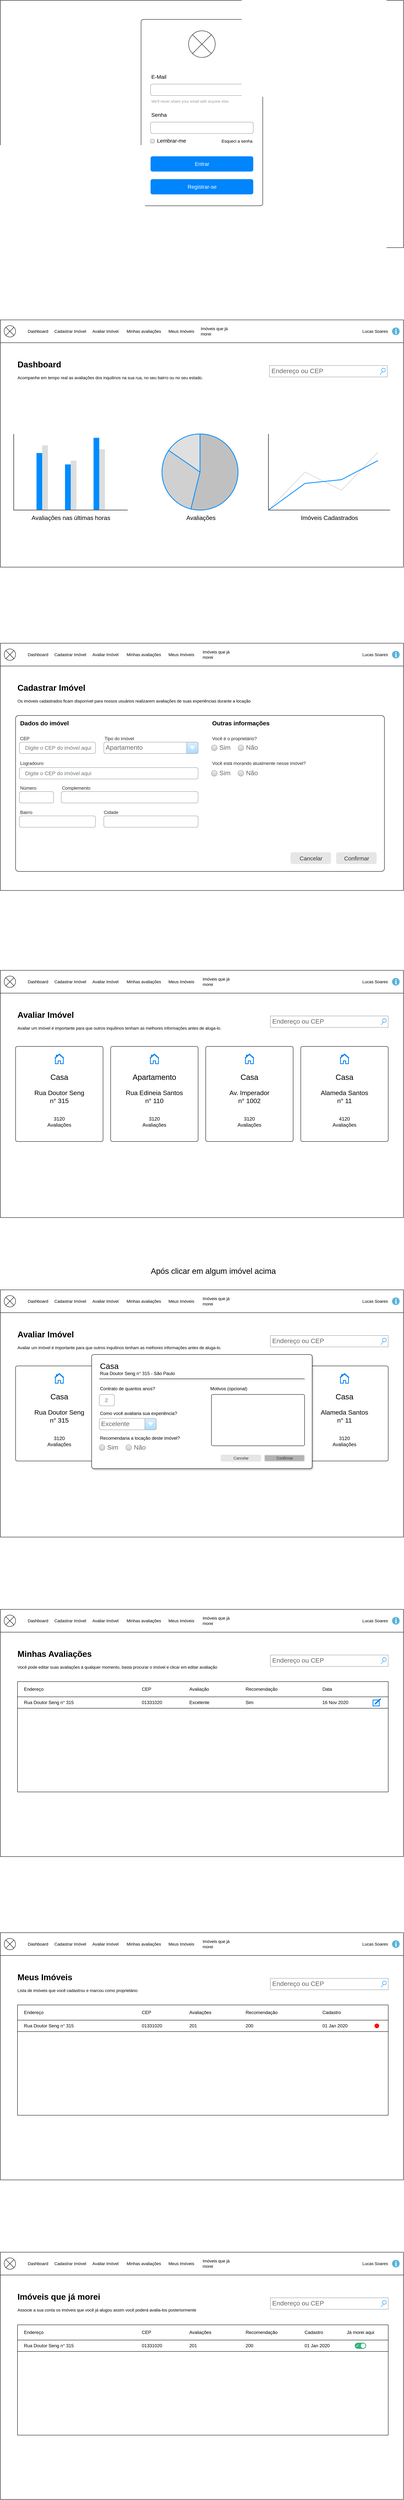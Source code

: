 <mxfile version="24.7.8" pages="2">
  <diagram name="Telas" id="03018318-947c-dd8e-b7a3-06fadd420f32">
    <mxGraphModel dx="1050" dy="669" grid="1" gridSize="10" guides="1" tooltips="1" connect="1" arrows="1" fold="1" page="1" pageScale="1" pageWidth="1100" pageHeight="850" background="#ffffff" math="0" shadow="0">
      <root>
        <mxCell id="0" />
        <mxCell id="1" parent="0" />
        <mxCell id="_NbvGak8nGlL14mTR4Th-3" value="" style="rounded=0;whiteSpace=wrap;html=1;" parent="1" vertex="1">
          <mxGeometry x="20" y="100" width="1060" height="650" as="geometry" />
        </mxCell>
        <mxCell id="_NbvGak8nGlL14mTR4Th-4" value="" style="rounded=1;whiteSpace=wrap;html=1;arcSize=2;" parent="1" vertex="1">
          <mxGeometry x="390" y="150" width="320" height="490" as="geometry" />
        </mxCell>
        <mxCell id="_NbvGak8nGlL14mTR4Th-5" value="" style="shape=sumEllipse;perimeter=ellipsePerimeter;whiteSpace=wrap;html=1;backgroundOutline=1;" parent="1" vertex="1">
          <mxGeometry x="515" y="180" width="70" height="70" as="geometry" />
        </mxCell>
        <mxCell id="_NbvGak8nGlL14mTR4Th-7" value="E-Mail" style="fillColor=none;strokeColor=none;align=left;fontSize=14;" parent="1" vertex="1">
          <mxGeometry width="280" height="40" relative="1" as="geometry">
            <mxPoint x="415" y="280" as="offset" />
          </mxGeometry>
        </mxCell>
        <mxCell id="_NbvGak8nGlL14mTR4Th-8" value="" style="html=1;shadow=0;dashed=0;shape=mxgraph.bootstrap.rrect;rSize=5;fillColor=none;strokeColor=#999999;align=left;spacing=15;fontSize=14;fontColor=#6C767D;" parent="1" vertex="1">
          <mxGeometry width="270" height="30" relative="1" as="geometry">
            <mxPoint x="415" y="320" as="offset" />
          </mxGeometry>
        </mxCell>
        <mxCell id="_NbvGak8nGlL14mTR4Th-9" value="We&#39;ll never share your email with anyone else." style="fillColor=none;strokeColor=none;align=left;spacing=2;fontSize=10;fontColor=#999999;" parent="1" vertex="1">
          <mxGeometry width="260" height="30" relative="1" as="geometry">
            <mxPoint x="415" y="350" as="offset" />
          </mxGeometry>
        </mxCell>
        <mxCell id="_NbvGak8nGlL14mTR4Th-10" value="Senha" style="fillColor=none;strokeColor=none;align=left;fontSize=14;" parent="1" vertex="1">
          <mxGeometry width="270" height="40" relative="1" as="geometry">
            <mxPoint x="415" y="380" as="offset" />
          </mxGeometry>
        </mxCell>
        <mxCell id="_NbvGak8nGlL14mTR4Th-11" value="" style="html=1;shadow=0;dashed=0;shape=mxgraph.bootstrap.rrect;rSize=5;fillColor=none;strokeColor=#999999;align=left;spacing=15;fontSize=14;fontColor=#6C767D;" parent="1" vertex="1">
          <mxGeometry width="270" height="30" relative="1" as="geometry">
            <mxPoint x="415" y="420" as="offset" />
          </mxGeometry>
        </mxCell>
        <mxCell id="_NbvGak8nGlL14mTR4Th-12" value="Lembrar-me" style="html=1;shadow=0;dashed=0;shape=mxgraph.bootstrap.rrect;rSize=2;fillColor=#EDEDED;strokeColor=#999999;align=left;fontSize=14;fontColor=#000000;labelPosition=right;verticalLabelPosition=middle;verticalAlign=middle;spacingLeft=5;spacingTop=-2;gradientColor=#DEDEDE;" parent="1" vertex="1">
          <mxGeometry width="10" height="10" relative="1" as="geometry">
            <mxPoint x="415" y="465" as="offset" />
          </mxGeometry>
        </mxCell>
        <mxCell id="_NbvGak8nGlL14mTR4Th-13" value="Entrar" style="html=1;shadow=0;dashed=0;shape=mxgraph.bootstrap.rrect;rSize=5;fillColor=#0085FC;strokeColor=none;align=center;fontSize=14;fontColor=#FFFFFF;" parent="1" vertex="1">
          <mxGeometry width="270" height="40" relative="1" as="geometry">
            <mxPoint x="415" y="510" as="offset" />
          </mxGeometry>
        </mxCell>
        <mxCell id="_NbvGak8nGlL14mTR4Th-14" value="Esqueci a senha" style="text;html=1;strokeColor=none;fillColor=none;align=right;verticalAlign=middle;whiteSpace=wrap;rounded=0;fontSize=11;" parent="1" vertex="1">
          <mxGeometry x="575" y="460" width="110" height="20" as="geometry" />
        </mxCell>
        <mxCell id="_NbvGak8nGlL14mTR4Th-15" value="Registrar-se" style="html=1;shadow=0;dashed=0;shape=mxgraph.bootstrap.rrect;rSize=5;fillColor=#0085FC;strokeColor=none;align=center;fontSize=14;fontColor=#FFFFFF;" parent="1" vertex="1">
          <mxGeometry x="415" y="570" width="270" height="40" as="geometry" />
        </mxCell>
        <mxCell id="_NbvGak8nGlL14mTR4Th-16" value="" style="rounded=0;whiteSpace=wrap;html=1;" parent="1" vertex="1">
          <mxGeometry x="20" y="940" width="1060" height="650" as="geometry" />
        </mxCell>
        <mxCell id="_NbvGak8nGlL14mTR4Th-17" value="" style="rounded=0;whiteSpace=wrap;html=1;fontSize=11;align=right;" parent="1" vertex="1">
          <mxGeometry x="20" y="940" width="1060" height="60" as="geometry" />
        </mxCell>
        <mxCell id="_NbvGak8nGlL14mTR4Th-18" value="" style="shape=sumEllipse;perimeter=ellipsePerimeter;whiteSpace=wrap;html=1;backgroundOutline=1;" parent="1" vertex="1">
          <mxGeometry x="30" y="955" width="30" height="30" as="geometry" />
        </mxCell>
        <mxCell id="_NbvGak8nGlL14mTR4Th-20" value="Dashboard" style="text;html=1;strokeColor=none;fillColor=none;align=left;verticalAlign=middle;whiteSpace=wrap;rounded=0;fontSize=11;" parent="1" vertex="1">
          <mxGeometry x="90" y="960" width="70" height="20" as="geometry" />
        </mxCell>
        <mxCell id="_NbvGak8nGlL14mTR4Th-21" value="Cadastrar Imóvel" style="text;html=1;strokeColor=none;fillColor=none;align=left;verticalAlign=middle;whiteSpace=wrap;rounded=0;fontSize=11;" parent="1" vertex="1">
          <mxGeometry x="160" y="960" width="90" height="20" as="geometry" />
        </mxCell>
        <mxCell id="_NbvGak8nGlL14mTR4Th-22" value="Avaliar Imóvel" style="text;html=1;strokeColor=none;fillColor=none;align=left;verticalAlign=middle;whiteSpace=wrap;rounded=0;fontSize=11;" parent="1" vertex="1">
          <mxGeometry x="260" y="960" width="90" height="20" as="geometry" />
        </mxCell>
        <mxCell id="_NbvGak8nGlL14mTR4Th-24" value="Minhas avaliações" style="text;html=1;strokeColor=none;fillColor=none;align=left;verticalAlign=middle;whiteSpace=wrap;rounded=0;fontSize=11;" parent="1" vertex="1">
          <mxGeometry x="350" y="960" width="100" height="20" as="geometry" />
        </mxCell>
        <mxCell id="_NbvGak8nGlL14mTR4Th-25" value="Lucas Soares" style="text;html=1;strokeColor=none;fillColor=none;align=left;verticalAlign=middle;whiteSpace=wrap;rounded=0;fontSize=11;" parent="1" vertex="1">
          <mxGeometry x="970" y="960" width="70" height="20" as="geometry" />
        </mxCell>
        <mxCell id="_NbvGak8nGlL14mTR4Th-26" value="" style="aspect=fixed;html=1;points=[];align=center;image;fontSize=12;image=img/lib/mscae/Info.svg;" parent="1" vertex="1">
          <mxGeometry x="1050" y="960" width="20" height="20" as="geometry" />
        </mxCell>
        <mxCell id="_NbvGak8nGlL14mTR4Th-27" value="" style="verticalLabelPosition=bottom;shadow=0;dashed=0;align=center;html=1;verticalAlign=top;strokeWidth=1;shape=mxgraph.mockup.graphics.pieChart;strokeColor=#008cff;parts=10,20,35;partColors=#e0e0e0,#d0d0d0,#c0c0c0,#b0b0b0,#a0a0a0;strokeWidth=2;fontSize=11;" parent="1" vertex="1">
          <mxGeometry x="445" y="1240" width="200" height="200" as="geometry" />
        </mxCell>
        <mxCell id="_NbvGak8nGlL14mTR4Th-28" value="&lt;h1&gt;Dashboard&lt;/h1&gt;&lt;p&gt;Acompanhe em tempo real as avaliações dos inquilinos na sua rua, no seu bairro ou no seu estado.&lt;/p&gt;" style="text;html=1;strokeColor=none;fillColor=none;spacing=5;spacingTop=-20;whiteSpace=wrap;overflow=hidden;rounded=0;fontSize=11;align=left;" parent="1" vertex="1">
          <mxGeometry x="60" y="1040" width="660" height="70" as="geometry" />
        </mxCell>
        <mxCell id="_NbvGak8nGlL14mTR4Th-29" value="" style="verticalLabelPosition=bottom;shadow=0;dashed=0;align=center;html=1;verticalAlign=top;strokeWidth=1;shape=mxgraph.mockup.graphics.columnChart;strokeColor=none;strokeColor2=none;strokeColor3=#666666;fillColor2=#008cff;fillColor3=#dddddd;fontSize=11;" parent="1" vertex="1">
          <mxGeometry x="55" y="1240" width="300" height="200" as="geometry" />
        </mxCell>
        <mxCell id="_NbvGak8nGlL14mTR4Th-30" value="" style="verticalLabelPosition=bottom;shadow=0;dashed=0;align=center;html=1;verticalAlign=top;strokeWidth=1;shape=mxgraph.mockup.graphics.lineChart;strokeColor=none;strokeColor2=#666666;strokeColor3=#008cff;strokeColor4=#dddddd;fontSize=11;" parent="1" vertex="1">
          <mxGeometry x="725" y="1240" width="320" height="200" as="geometry" />
        </mxCell>
        <mxCell id="_NbvGak8nGlL14mTR4Th-33" value="Avaliações nas últimas horas" style="text;html=1;strokeColor=none;fillColor=none;align=center;verticalAlign=middle;whiteSpace=wrap;rounded=0;fontSize=16;" parent="1" vertex="1">
          <mxGeometry x="52.5" y="1450" width="305" height="20" as="geometry" />
        </mxCell>
        <mxCell id="_NbvGak8nGlL14mTR4Th-34" value="Avaliações" style="text;html=1;strokeColor=none;fillColor=none;align=center;verticalAlign=middle;whiteSpace=wrap;rounded=0;fontSize=16;" parent="1" vertex="1">
          <mxGeometry x="410" y="1450" width="275" height="20" as="geometry" />
        </mxCell>
        <mxCell id="_NbvGak8nGlL14mTR4Th-35" value="Imóveis Cadastrados" style="text;html=1;strokeColor=none;fillColor=none;align=center;verticalAlign=middle;whiteSpace=wrap;rounded=0;fontSize=16;" parent="1" vertex="1">
          <mxGeometry x="732.5" y="1450" width="305" height="20" as="geometry" />
        </mxCell>
        <mxCell id="_NbvGak8nGlL14mTR4Th-38" value="" style="rounded=0;whiteSpace=wrap;html=1;" parent="1" vertex="1">
          <mxGeometry x="20" y="1790" width="1060" height="650" as="geometry" />
        </mxCell>
        <mxCell id="_NbvGak8nGlL14mTR4Th-39" value="" style="rounded=0;whiteSpace=wrap;html=1;fontSize=11;align=right;" parent="1" vertex="1">
          <mxGeometry x="20" y="1790" width="1060" height="60" as="geometry" />
        </mxCell>
        <mxCell id="_NbvGak8nGlL14mTR4Th-40" value="" style="shape=sumEllipse;perimeter=ellipsePerimeter;whiteSpace=wrap;html=1;backgroundOutline=1;" parent="1" vertex="1">
          <mxGeometry x="30" y="1805" width="30" height="30" as="geometry" />
        </mxCell>
        <mxCell id="_NbvGak8nGlL14mTR4Th-41" value="Dashboard" style="text;html=1;strokeColor=none;fillColor=none;align=left;verticalAlign=middle;whiteSpace=wrap;rounded=0;fontSize=11;" parent="1" vertex="1">
          <mxGeometry x="90" y="1810" width="70" height="20" as="geometry" />
        </mxCell>
        <mxCell id="_NbvGak8nGlL14mTR4Th-42" value="Cadastrar Imóvel" style="text;html=1;strokeColor=none;fillColor=none;align=left;verticalAlign=middle;whiteSpace=wrap;rounded=0;fontSize=11;" parent="1" vertex="1">
          <mxGeometry x="160" y="1810" width="90" height="20" as="geometry" />
        </mxCell>
        <mxCell id="_NbvGak8nGlL14mTR4Th-43" value="Avaliar Imóvel" style="text;html=1;strokeColor=none;fillColor=none;align=left;verticalAlign=middle;whiteSpace=wrap;rounded=0;fontSize=11;" parent="1" vertex="1">
          <mxGeometry x="260" y="1810" width="90" height="20" as="geometry" />
        </mxCell>
        <mxCell id="_NbvGak8nGlL14mTR4Th-44" value="Minhas avaliações" style="text;html=1;strokeColor=none;fillColor=none;align=left;verticalAlign=middle;whiteSpace=wrap;rounded=0;fontSize=11;" parent="1" vertex="1">
          <mxGeometry x="350" y="1810" width="100" height="20" as="geometry" />
        </mxCell>
        <mxCell id="_NbvGak8nGlL14mTR4Th-45" value="Lucas Soares" style="text;html=1;strokeColor=none;fillColor=none;align=left;verticalAlign=middle;whiteSpace=wrap;rounded=0;fontSize=11;" parent="1" vertex="1">
          <mxGeometry x="970" y="1810" width="70" height="20" as="geometry" />
        </mxCell>
        <mxCell id="_NbvGak8nGlL14mTR4Th-46" value="" style="aspect=fixed;html=1;points=[];align=center;image;fontSize=12;image=img/lib/mscae/Info.svg;" parent="1" vertex="1">
          <mxGeometry x="1050" y="1810" width="20" height="20" as="geometry" />
        </mxCell>
        <mxCell id="_NbvGak8nGlL14mTR4Th-47" value="&lt;h1&gt;Cadastrar Imóvel&lt;/h1&gt;&lt;p&gt;Os imóveis cadastrados ficam disponível para nossos usuários realizarem avaliações de suas experiências durante a locação&lt;/p&gt;" style="text;html=1;strokeColor=none;fillColor=none;spacing=5;spacingTop=-20;whiteSpace=wrap;overflow=hidden;rounded=0;fontSize=11;align=left;" parent="1" vertex="1">
          <mxGeometry x="60" y="1890" width="660" height="70" as="geometry" />
        </mxCell>
        <mxCell id="_NbvGak8nGlL14mTR4Th-48" value="" style="rounded=1;whiteSpace=wrap;html=1;fontSize=16;align=left;arcSize=2;" parent="1" vertex="1">
          <mxGeometry x="60" y="1980" width="970" height="410" as="geometry" />
        </mxCell>
        <mxCell id="_NbvGak8nGlL14mTR4Th-49" value="Dados do imóvel" style="text;html=1;strokeColor=none;fillColor=none;align=left;verticalAlign=middle;whiteSpace=wrap;rounded=0;fontSize=16;fontStyle=1" parent="1" vertex="1">
          <mxGeometry x="70" y="1990" width="470" height="20" as="geometry" />
        </mxCell>
        <mxCell id="_NbvGak8nGlL14mTR4Th-50" value="CEP" style="fillColor=none;strokeColor=none;align=left;fontSize=12;fontColor=#212529;" parent="1" vertex="1">
          <mxGeometry x="70" y="2020" width="200" height="40" as="geometry" />
        </mxCell>
        <mxCell id="_NbvGak8nGlL14mTR4Th-51" value="Digite o CEP do imóvel aqui" style="html=1;shadow=0;dashed=0;shape=mxgraph.bootstrap.rrect;rSize=5;fillColor=none;strokeColor=#999999;align=left;spacing=15;fontSize=14;fontColor=#6C767D;" parent="1" vertex="1">
          <mxGeometry width="200" height="30" relative="1" as="geometry">
            <mxPoint x="70" y="2050" as="offset" />
          </mxGeometry>
        </mxCell>
        <mxCell id="_NbvGak8nGlL14mTR4Th-52" value="Logradouro" style="fillColor=none;strokeColor=none;align=left;fontSize=12;fontColor=#212529;" parent="1" vertex="1">
          <mxGeometry width="250" height="40" relative="1" as="geometry">
            <mxPoint x="70" y="2085" as="offset" />
          </mxGeometry>
        </mxCell>
        <mxCell id="_NbvGak8nGlL14mTR4Th-54" value="Bairro" style="fillColor=none;strokeColor=none;align=left;fontSize=12;fontColor=#212529;" parent="1" vertex="1">
          <mxGeometry x="70" y="2214" width="230" height="40" as="geometry" />
        </mxCell>
        <mxCell id="_NbvGak8nGlL14mTR4Th-61" value="Cidade" style="fillColor=none;strokeColor=none;align=left;fontSize=12;fontColor=#212529;" parent="1" vertex="1">
          <mxGeometry x="290" y="2214" width="250" height="40" as="geometry" />
        </mxCell>
        <mxCell id="_NbvGak8nGlL14mTR4Th-62" value="Digite o CEP do imóvel aqui" style="html=1;shadow=0;dashed=0;shape=mxgraph.bootstrap.rrect;rSize=5;fillColor=none;strokeColor=#999999;align=left;spacing=15;fontSize=14;fontColor=#6C767D;" parent="1" vertex="1">
          <mxGeometry x="70" y="2117" width="470" height="30" as="geometry" />
        </mxCell>
        <mxCell id="_NbvGak8nGlL14mTR4Th-63" value="" style="html=1;shadow=0;dashed=0;shape=mxgraph.bootstrap.rrect;rSize=5;fillColor=none;strokeColor=#999999;align=left;spacing=15;fontSize=14;fontColor=#6C767D;" parent="1" vertex="1">
          <mxGeometry x="70" y="2180" width="90" height="30" as="geometry" />
        </mxCell>
        <mxCell id="_NbvGak8nGlL14mTR4Th-64" value="Número" style="fillColor=none;strokeColor=none;align=left;fontSize=12;fontColor=#212529;" parent="1" vertex="1">
          <mxGeometry x="70" y="2150" width="90" height="40" as="geometry" />
        </mxCell>
        <mxCell id="_NbvGak8nGlL14mTR4Th-65" value="Complemento" style="fillColor=none;strokeColor=none;align=left;fontSize=12;fontColor=#212529;" parent="1" vertex="1">
          <mxGeometry x="180" y="2150" width="250" height="40" as="geometry" />
        </mxCell>
        <mxCell id="_NbvGak8nGlL14mTR4Th-66" value="" style="html=1;shadow=0;dashed=0;shape=mxgraph.bootstrap.rrect;rSize=5;fillColor=none;strokeColor=#999999;align=left;spacing=15;fontSize=14;fontColor=#6C767D;" parent="1" vertex="1">
          <mxGeometry x="180" y="2180" width="360" height="30" as="geometry" />
        </mxCell>
        <mxCell id="_NbvGak8nGlL14mTR4Th-67" value="" style="html=1;shadow=0;dashed=0;shape=mxgraph.bootstrap.rrect;rSize=5;fillColor=none;strokeColor=#999999;align=left;spacing=15;fontSize=14;fontColor=#6C767D;" parent="1" vertex="1">
          <mxGeometry x="70" y="2244" width="200" height="30" as="geometry" />
        </mxCell>
        <mxCell id="_NbvGak8nGlL14mTR4Th-68" value="" style="html=1;shadow=0;dashed=0;shape=mxgraph.bootstrap.rrect;rSize=5;fillColor=none;strokeColor=#999999;align=left;spacing=15;fontSize=14;fontColor=#6C767D;" parent="1" vertex="1">
          <mxGeometry x="292" y="2244" width="248" height="30" as="geometry" />
        </mxCell>
        <mxCell id="_NbvGak8nGlL14mTR4Th-69" value="Outras informações" style="text;html=1;strokeColor=none;fillColor=none;align=left;verticalAlign=middle;whiteSpace=wrap;rounded=0;fontSize=16;fontStyle=1" parent="1" vertex="1">
          <mxGeometry x="575" y="1990" width="440" height="20" as="geometry" />
        </mxCell>
        <mxCell id="_NbvGak8nGlL14mTR4Th-70" value="Apartamento" style="strokeWidth=1;shadow=0;dashed=0;align=center;html=1;shape=mxgraph.mockup.forms.comboBox;strokeColor=#999999;fillColor=#ddeeff;align=left;fillColor2=#aaddff;mainText=;fontColor=#666666;fontSize=17;spacingLeft=3;" parent="1" vertex="1">
          <mxGeometry x="292" y="2050" width="248" height="30" as="geometry" />
        </mxCell>
        <mxCell id="_NbvGak8nGlL14mTR4Th-71" value="Tipo do imóvel" style="fillColor=none;strokeColor=none;align=left;fontSize=12;fontColor=#212529;" parent="1" vertex="1">
          <mxGeometry x="292" y="2020" width="200" height="40" as="geometry" />
        </mxCell>
        <mxCell id="_NbvGak8nGlL14mTR4Th-73" value="Você é o proprietário?" style="fillColor=none;strokeColor=none;align=left;fontSize=12;fontColor=#212529;" parent="1" vertex="1">
          <mxGeometry x="575" y="2020" width="200" height="40" as="geometry" />
        </mxCell>
        <mxCell id="_NbvGak8nGlL14mTR4Th-74" value="Sim" style="shape=ellipse;fillColor=#eeeeee;strokeColor=#999999;gradientColor=#cccccc;html=1;align=left;spacingLeft=4;fontSize=17;fontColor=#666666;labelPosition=right;shadow=0;" parent="1" vertex="1">
          <mxGeometry x="575" y="2057.5" width="15" height="15" as="geometry" />
        </mxCell>
        <mxCell id="_NbvGak8nGlL14mTR4Th-75" value="Não" style="shape=ellipse;fillColor=#eeeeee;strokeColor=#999999;gradientColor=#cccccc;html=1;align=left;spacingLeft=4;fontSize=17;fontColor=#666666;labelPosition=right;shadow=0;" parent="1" vertex="1">
          <mxGeometry x="645" y="2057.5" width="15" height="15" as="geometry" />
        </mxCell>
        <mxCell id="_NbvGak8nGlL14mTR4Th-78" value="Confirmar" style="rounded=1;html=1;shadow=0;dashed=0;whiteSpace=wrap;fontSize=15;fillColor=#E6E6E6;align=center;strokeColor=#E6E6E6;fontColor=#333333;" parent="1" vertex="1">
          <mxGeometry x="903.5" y="2340" width="105.5" height="30" as="geometry" />
        </mxCell>
        <mxCell id="_NbvGak8nGlL14mTR4Th-79" value="Cancelar" style="rounded=1;html=1;shadow=0;dashed=0;whiteSpace=wrap;fontSize=15;fillColor=#E6E6E6;align=center;strokeColor=#E6E6E6;fontColor=#333333;" parent="1" vertex="1">
          <mxGeometry x="783.5" y="2340" width="105.5" height="30" as="geometry" />
        </mxCell>
        <mxCell id="_NbvGak8nGlL14mTR4Th-80" value="" style="rounded=0;whiteSpace=wrap;html=1;" parent="1" vertex="1">
          <mxGeometry x="20" y="2650" width="1060" height="650" as="geometry" />
        </mxCell>
        <mxCell id="_NbvGak8nGlL14mTR4Th-88" value="&lt;h1&gt;Avaliar Imóvel&lt;/h1&gt;&lt;p&gt;Avaliar um imóvel é importante para que outros inquilinos tenham as melhores informações antes de aluga-lo.&lt;/p&gt;" style="text;html=1;strokeColor=none;fillColor=none;spacing=5;spacingTop=-20;whiteSpace=wrap;overflow=hidden;rounded=0;fontSize=11;align=left;" parent="1" vertex="1">
          <mxGeometry x="60" y="2750" width="660" height="70" as="geometry" />
        </mxCell>
        <mxCell id="_NbvGak8nGlL14mTR4Th-89" value="" style="rounded=0;whiteSpace=wrap;html=1;fontSize=11;align=right;" parent="1" vertex="1">
          <mxGeometry x="20" y="2650" width="1060" height="60" as="geometry" />
        </mxCell>
        <mxCell id="_NbvGak8nGlL14mTR4Th-81" value="" style="shape=sumEllipse;perimeter=ellipsePerimeter;whiteSpace=wrap;html=1;backgroundOutline=1;" parent="1" vertex="1">
          <mxGeometry x="30" y="2665" width="30" height="30" as="geometry" />
        </mxCell>
        <mxCell id="_NbvGak8nGlL14mTR4Th-82" value="Dashboard" style="text;html=1;strokeColor=none;fillColor=none;align=left;verticalAlign=middle;whiteSpace=wrap;rounded=0;fontSize=11;" parent="1" vertex="1">
          <mxGeometry x="90" y="2670" width="70" height="20" as="geometry" />
        </mxCell>
        <mxCell id="_NbvGak8nGlL14mTR4Th-83" value="Cadastrar Imóvel" style="text;html=1;strokeColor=none;fillColor=none;align=left;verticalAlign=middle;whiteSpace=wrap;rounded=0;fontSize=11;" parent="1" vertex="1">
          <mxGeometry x="160" y="2670" width="90" height="20" as="geometry" />
        </mxCell>
        <mxCell id="_NbvGak8nGlL14mTR4Th-84" value="Avaliar Imóvel" style="text;html=1;strokeColor=none;fillColor=none;align=left;verticalAlign=middle;whiteSpace=wrap;rounded=0;fontSize=11;" parent="1" vertex="1">
          <mxGeometry x="260" y="2670" width="90" height="20" as="geometry" />
        </mxCell>
        <mxCell id="_NbvGak8nGlL14mTR4Th-85" value="Minhas avaliações" style="text;html=1;strokeColor=none;fillColor=none;align=left;verticalAlign=middle;whiteSpace=wrap;rounded=0;fontSize=11;" parent="1" vertex="1">
          <mxGeometry x="350" y="2670" width="100" height="20" as="geometry" />
        </mxCell>
        <mxCell id="_NbvGak8nGlL14mTR4Th-86" value="Lucas Soares" style="text;html=1;strokeColor=none;fillColor=none;align=left;verticalAlign=middle;whiteSpace=wrap;rounded=0;fontSize=11;" parent="1" vertex="1">
          <mxGeometry x="970" y="2670" width="70" height="20" as="geometry" />
        </mxCell>
        <mxCell id="_NbvGak8nGlL14mTR4Th-87" value="" style="aspect=fixed;html=1;points=[];align=center;image;fontSize=12;image=img/lib/mscae/Info.svg;" parent="1" vertex="1">
          <mxGeometry x="1050" y="2670" width="20" height="20" as="geometry" />
        </mxCell>
        <mxCell id="_NbvGak8nGlL14mTR4Th-90" value="" style="rounded=1;whiteSpace=wrap;html=1;fontSize=15;align=left;arcSize=2;" parent="1" vertex="1">
          <mxGeometry x="60" y="2850" width="230" height="250" as="geometry" />
        </mxCell>
        <mxCell id="_NbvGak8nGlL14mTR4Th-93" value="Você está morando atualmente nesse imóvel?" style="fillColor=none;strokeColor=none;align=left;fontSize=12;fontColor=#212529;" parent="1" vertex="1">
          <mxGeometry x="575" y="2085" width="275" height="40" as="geometry" />
        </mxCell>
        <mxCell id="_NbvGak8nGlL14mTR4Th-95" value="Sim" style="shape=ellipse;fillColor=#eeeeee;strokeColor=#999999;gradientColor=#cccccc;html=1;align=left;spacingLeft=4;fontSize=17;fontColor=#666666;labelPosition=right;shadow=0;" parent="1" vertex="1">
          <mxGeometry x="575" y="2124.5" width="15" height="15" as="geometry" />
        </mxCell>
        <mxCell id="_NbvGak8nGlL14mTR4Th-96" value="Não" style="shape=ellipse;fillColor=#eeeeee;strokeColor=#999999;gradientColor=#cccccc;html=1;align=left;spacingLeft=4;fontSize=17;fontColor=#666666;labelPosition=right;shadow=0;" parent="1" vertex="1">
          <mxGeometry x="645" y="2124.5" width="15" height="15" as="geometry" />
        </mxCell>
        <mxCell id="_NbvGak8nGlL14mTR4Th-97" value="Meus Imóveis" style="text;html=1;strokeColor=none;fillColor=none;align=left;verticalAlign=middle;whiteSpace=wrap;rounded=0;fontSize=11;" parent="1" vertex="1">
          <mxGeometry x="460" y="960" width="100" height="20" as="geometry" />
        </mxCell>
        <mxCell id="_NbvGak8nGlL14mTR4Th-98" value="Meus Imóveis" style="text;html=1;strokeColor=none;fillColor=none;align=left;verticalAlign=middle;whiteSpace=wrap;rounded=0;fontSize=11;" parent="1" vertex="1">
          <mxGeometry x="460" y="1810" width="100" height="20" as="geometry" />
        </mxCell>
        <mxCell id="_NbvGak8nGlL14mTR4Th-99" value="Meus Imóveis" style="text;html=1;strokeColor=none;fillColor=none;align=left;verticalAlign=middle;whiteSpace=wrap;rounded=0;fontSize=11;" parent="1" vertex="1">
          <mxGeometry x="460" y="2670" width="100" height="20" as="geometry" />
        </mxCell>
        <mxCell id="_NbvGak8nGlL14mTR4Th-102" value="Casa" style="text;html=1;strokeColor=none;fillColor=none;align=center;verticalAlign=middle;whiteSpace=wrap;rounded=0;fontSize=20;" parent="1" vertex="1">
          <mxGeometry x="60" y="2920" width="230" height="20" as="geometry" />
        </mxCell>
        <mxCell id="_NbvGak8nGlL14mTR4Th-107" value="Endereço ou CEP" style="strokeWidth=1;shadow=0;dashed=0;align=center;html=1;shape=mxgraph.mockup.forms.searchBox;strokeColor=#999999;mainText=;strokeColor2=#008cff;fontColor=#666666;fontSize=17;align=left;spacingLeft=3;" parent="1" vertex="1">
          <mxGeometry x="730" y="2770" width="310" height="30" as="geometry" />
        </mxCell>
        <mxCell id="_NbvGak8nGlL14mTR4Th-109" value="" style="html=1;verticalLabelPosition=bottom;align=center;labelBackgroundColor=#ffffff;verticalAlign=top;strokeWidth=2;strokeColor=#0080F0;shadow=0;dashed=0;shape=mxgraph.ios7.icons.home;fontSize=15;" parent="1" vertex="1">
          <mxGeometry x="163" y="2870" width="24" height="25.5" as="geometry" />
        </mxCell>
        <mxCell id="_NbvGak8nGlL14mTR4Th-110" value="Rua Doutor Seng&lt;br style=&quot;font-size: 17px;&quot;&gt;n° 315" style="text;html=1;strokeColor=none;fillColor=none;align=center;verticalAlign=middle;whiteSpace=wrap;rounded=0;fontSize=17;" parent="1" vertex="1">
          <mxGeometry x="60" y="2955" width="230" height="55" as="geometry" />
        </mxCell>
        <mxCell id="_NbvGak8nGlL14mTR4Th-111" value="3120&lt;br style=&quot;font-size: 13px;&quot;&gt;Avaliações" style="text;html=1;strokeColor=none;fillColor=none;align=center;verticalAlign=middle;whiteSpace=wrap;rounded=0;fontSize=13;" parent="1" vertex="1">
          <mxGeometry x="60" y="3020" width="230" height="55" as="geometry" />
        </mxCell>
        <mxCell id="_NbvGak8nGlL14mTR4Th-112" value="" style="rounded=1;whiteSpace=wrap;html=1;fontSize=15;align=left;arcSize=2;" parent="1" vertex="1">
          <mxGeometry x="310" y="2850" width="230" height="250" as="geometry" />
        </mxCell>
        <mxCell id="_NbvGak8nGlL14mTR4Th-113" value="Apartamento" style="text;html=1;strokeColor=none;fillColor=none;align=center;verticalAlign=middle;whiteSpace=wrap;rounded=0;fontSize=20;" parent="1" vertex="1">
          <mxGeometry x="310" y="2920" width="230" height="20" as="geometry" />
        </mxCell>
        <mxCell id="_NbvGak8nGlL14mTR4Th-114" value="" style="html=1;verticalLabelPosition=bottom;align=center;labelBackgroundColor=#ffffff;verticalAlign=top;strokeWidth=2;strokeColor=#0080F0;shadow=0;dashed=0;shape=mxgraph.ios7.icons.home;fontSize=15;" parent="1" vertex="1">
          <mxGeometry x="413" y="2870" width="24" height="25.5" as="geometry" />
        </mxCell>
        <mxCell id="_NbvGak8nGlL14mTR4Th-115" value="Rua Edineia Santos&lt;br&gt;n° 110" style="text;html=1;strokeColor=none;fillColor=none;align=center;verticalAlign=middle;whiteSpace=wrap;rounded=0;fontSize=17;" parent="1" vertex="1">
          <mxGeometry x="310" y="2955" width="230" height="55" as="geometry" />
        </mxCell>
        <mxCell id="_NbvGak8nGlL14mTR4Th-116" value="3120&lt;br style=&quot;font-size: 13px;&quot;&gt;Avaliações" style="text;html=1;strokeColor=none;fillColor=none;align=center;verticalAlign=middle;whiteSpace=wrap;rounded=0;fontSize=13;" parent="1" vertex="1">
          <mxGeometry x="310" y="3020" width="230" height="55" as="geometry" />
        </mxCell>
        <mxCell id="_NbvGak8nGlL14mTR4Th-117" value="" style="rounded=1;whiteSpace=wrap;html=1;fontSize=15;align=left;arcSize=2;" parent="1" vertex="1">
          <mxGeometry x="560" y="2850" width="230" height="250" as="geometry" />
        </mxCell>
        <mxCell id="_NbvGak8nGlL14mTR4Th-118" value="Casa" style="text;html=1;strokeColor=none;fillColor=none;align=center;verticalAlign=middle;whiteSpace=wrap;rounded=0;fontSize=20;" parent="1" vertex="1">
          <mxGeometry x="560" y="2920" width="230" height="20" as="geometry" />
        </mxCell>
        <mxCell id="_NbvGak8nGlL14mTR4Th-119" value="" style="html=1;verticalLabelPosition=bottom;align=center;labelBackgroundColor=#ffffff;verticalAlign=top;strokeWidth=2;strokeColor=#0080F0;shadow=0;dashed=0;shape=mxgraph.ios7.icons.home;fontSize=15;" parent="1" vertex="1">
          <mxGeometry x="663" y="2870" width="24" height="25.5" as="geometry" />
        </mxCell>
        <mxCell id="_NbvGak8nGlL14mTR4Th-120" value="Av. Imperador&lt;br&gt;n° 1002" style="text;html=1;strokeColor=none;fillColor=none;align=center;verticalAlign=middle;whiteSpace=wrap;rounded=0;fontSize=17;" parent="1" vertex="1">
          <mxGeometry x="560" y="2955" width="230" height="55" as="geometry" />
        </mxCell>
        <mxCell id="_NbvGak8nGlL14mTR4Th-121" value="3120&lt;br style=&quot;font-size: 13px;&quot;&gt;Avaliações" style="text;html=1;strokeColor=none;fillColor=none;align=center;verticalAlign=middle;whiteSpace=wrap;rounded=0;fontSize=13;" parent="1" vertex="1">
          <mxGeometry x="560" y="3020" width="230" height="55" as="geometry" />
        </mxCell>
        <mxCell id="_NbvGak8nGlL14mTR4Th-122" value="" style="rounded=1;whiteSpace=wrap;html=1;fontSize=15;align=left;arcSize=2;" parent="1" vertex="1">
          <mxGeometry x="810" y="2850" width="230" height="250" as="geometry" />
        </mxCell>
        <mxCell id="_NbvGak8nGlL14mTR4Th-123" value="Casa" style="text;html=1;strokeColor=none;fillColor=none;align=center;verticalAlign=middle;whiteSpace=wrap;rounded=0;fontSize=20;" parent="1" vertex="1">
          <mxGeometry x="810" y="2920" width="230" height="20" as="geometry" />
        </mxCell>
        <mxCell id="_NbvGak8nGlL14mTR4Th-124" value="" style="html=1;verticalLabelPosition=bottom;align=center;labelBackgroundColor=#ffffff;verticalAlign=top;strokeWidth=2;strokeColor=#0080F0;shadow=0;dashed=0;shape=mxgraph.ios7.icons.home;fontSize=15;" parent="1" vertex="1">
          <mxGeometry x="913" y="2870" width="24" height="25.5" as="geometry" />
        </mxCell>
        <mxCell id="_NbvGak8nGlL14mTR4Th-125" value="Alameda Santos&lt;br&gt;n° 11" style="text;html=1;strokeColor=none;fillColor=none;align=center;verticalAlign=middle;whiteSpace=wrap;rounded=0;fontSize=17;" parent="1" vertex="1">
          <mxGeometry x="810" y="2955" width="230" height="55" as="geometry" />
        </mxCell>
        <mxCell id="_NbvGak8nGlL14mTR4Th-126" value="4120&lt;br style=&quot;font-size: 13px&quot;&gt;Avaliações" style="text;html=1;strokeColor=none;fillColor=none;align=center;verticalAlign=middle;whiteSpace=wrap;rounded=0;fontSize=13;" parent="1" vertex="1">
          <mxGeometry x="810" y="3020" width="230" height="55" as="geometry" />
        </mxCell>
        <mxCell id="_NbvGak8nGlL14mTR4Th-127" value="Endereço ou CEP" style="strokeWidth=1;shadow=0;dashed=0;align=center;html=1;shape=mxgraph.mockup.forms.searchBox;strokeColor=#999999;mainText=;strokeColor2=#008cff;fontColor=#666666;fontSize=17;align=left;spacingLeft=3;" parent="1" vertex="1">
          <mxGeometry x="727.5" y="1060" width="310" height="30" as="geometry" />
        </mxCell>
        <mxCell id="_NbvGak8nGlL14mTR4Th-128" value="" style="rounded=0;whiteSpace=wrap;html=1;" parent="1" vertex="1">
          <mxGeometry x="20" y="3490" width="1060" height="650" as="geometry" />
        </mxCell>
        <mxCell id="_NbvGak8nGlL14mTR4Th-129" value="&lt;h1&gt;Avaliar Imóvel&lt;/h1&gt;&lt;p&gt;Avaliar um imóvel é importante para que outros inquilinos tenham as melhores informações antes de aluga-lo.&lt;/p&gt;" style="text;html=1;strokeColor=none;fillColor=none;spacing=5;spacingTop=-20;whiteSpace=wrap;overflow=hidden;rounded=0;fontSize=11;align=left;" parent="1" vertex="1">
          <mxGeometry x="60" y="3590" width="660" height="70" as="geometry" />
        </mxCell>
        <mxCell id="_NbvGak8nGlL14mTR4Th-130" value="" style="rounded=0;whiteSpace=wrap;html=1;fontSize=11;align=right;" parent="1" vertex="1">
          <mxGeometry x="20" y="3490" width="1060" height="60" as="geometry" />
        </mxCell>
        <mxCell id="_NbvGak8nGlL14mTR4Th-131" value="" style="shape=sumEllipse;perimeter=ellipsePerimeter;whiteSpace=wrap;html=1;backgroundOutline=1;" parent="1" vertex="1">
          <mxGeometry x="30" y="3505" width="30" height="30" as="geometry" />
        </mxCell>
        <mxCell id="_NbvGak8nGlL14mTR4Th-132" value="Dashboard" style="text;html=1;strokeColor=none;fillColor=none;align=left;verticalAlign=middle;whiteSpace=wrap;rounded=0;fontSize=11;" parent="1" vertex="1">
          <mxGeometry x="90" y="3510" width="70" height="20" as="geometry" />
        </mxCell>
        <mxCell id="_NbvGak8nGlL14mTR4Th-133" value="Cadastrar Imóvel" style="text;html=1;strokeColor=none;fillColor=none;align=left;verticalAlign=middle;whiteSpace=wrap;rounded=0;fontSize=11;" parent="1" vertex="1">
          <mxGeometry x="160" y="3510" width="90" height="20" as="geometry" />
        </mxCell>
        <mxCell id="_NbvGak8nGlL14mTR4Th-134" value="Avaliar Imóvel" style="text;html=1;strokeColor=none;fillColor=none;align=left;verticalAlign=middle;whiteSpace=wrap;rounded=0;fontSize=11;" parent="1" vertex="1">
          <mxGeometry x="260" y="3510" width="90" height="20" as="geometry" />
        </mxCell>
        <mxCell id="_NbvGak8nGlL14mTR4Th-135" value="Minhas avaliações" style="text;html=1;strokeColor=none;fillColor=none;align=left;verticalAlign=middle;whiteSpace=wrap;rounded=0;fontSize=11;" parent="1" vertex="1">
          <mxGeometry x="350" y="3510" width="100" height="20" as="geometry" />
        </mxCell>
        <mxCell id="_NbvGak8nGlL14mTR4Th-136" value="Lucas Soares" style="text;html=1;strokeColor=none;fillColor=none;align=left;verticalAlign=middle;whiteSpace=wrap;rounded=0;fontSize=11;" parent="1" vertex="1">
          <mxGeometry x="970" y="3510" width="70" height="20" as="geometry" />
        </mxCell>
        <mxCell id="_NbvGak8nGlL14mTR4Th-137" value="" style="aspect=fixed;html=1;points=[];align=center;image;fontSize=12;image=img/lib/mscae/Info.svg;" parent="1" vertex="1">
          <mxGeometry x="1050" y="3510" width="20" height="20" as="geometry" />
        </mxCell>
        <mxCell id="_NbvGak8nGlL14mTR4Th-138" value="" style="rounded=1;whiteSpace=wrap;html=1;fontSize=15;align=left;arcSize=2;" parent="1" vertex="1">
          <mxGeometry x="60" y="3690" width="230" height="250" as="geometry" />
        </mxCell>
        <mxCell id="_NbvGak8nGlL14mTR4Th-139" value="Meus Imóveis" style="text;html=1;strokeColor=none;fillColor=none;align=left;verticalAlign=middle;whiteSpace=wrap;rounded=0;fontSize=11;" parent="1" vertex="1">
          <mxGeometry x="460" y="3510" width="100" height="20" as="geometry" />
        </mxCell>
        <mxCell id="_NbvGak8nGlL14mTR4Th-140" value="Casa" style="text;html=1;strokeColor=none;fillColor=none;align=center;verticalAlign=middle;whiteSpace=wrap;rounded=0;fontSize=20;" parent="1" vertex="1">
          <mxGeometry x="60" y="3760" width="230" height="20" as="geometry" />
        </mxCell>
        <mxCell id="_NbvGak8nGlL14mTR4Th-141" value="Endereço ou CEP" style="strokeWidth=1;shadow=0;dashed=0;align=center;html=1;shape=mxgraph.mockup.forms.searchBox;strokeColor=#999999;mainText=;strokeColor2=#008cff;fontColor=#666666;fontSize=17;align=left;spacingLeft=3;" parent="1" vertex="1">
          <mxGeometry x="730" y="3610" width="310" height="30" as="geometry" />
        </mxCell>
        <mxCell id="_NbvGak8nGlL14mTR4Th-142" value="" style="html=1;verticalLabelPosition=bottom;align=center;labelBackgroundColor=#ffffff;verticalAlign=top;strokeWidth=2;strokeColor=#0080F0;shadow=0;dashed=0;shape=mxgraph.ios7.icons.home;fontSize=15;" parent="1" vertex="1">
          <mxGeometry x="163" y="3710" width="24" height="25.5" as="geometry" />
        </mxCell>
        <mxCell id="_NbvGak8nGlL14mTR4Th-143" value="Rua Doutor Seng&lt;br style=&quot;font-size: 17px;&quot;&gt;n° 315" style="text;html=1;strokeColor=none;fillColor=none;align=center;verticalAlign=middle;whiteSpace=wrap;rounded=0;fontSize=17;" parent="1" vertex="1">
          <mxGeometry x="60" y="3795" width="230" height="55" as="geometry" />
        </mxCell>
        <mxCell id="_NbvGak8nGlL14mTR4Th-144" value="3120&lt;br style=&quot;font-size: 13px;&quot;&gt;Avaliações" style="text;html=1;strokeColor=none;fillColor=none;align=center;verticalAlign=middle;whiteSpace=wrap;rounded=0;fontSize=13;" parent="1" vertex="1">
          <mxGeometry x="60" y="3860" width="230" height="55" as="geometry" />
        </mxCell>
        <mxCell id="_NbvGak8nGlL14mTR4Th-145" value="" style="rounded=1;whiteSpace=wrap;html=1;fontSize=15;align=left;arcSize=2;" parent="1" vertex="1">
          <mxGeometry x="310" y="3690" width="230" height="250" as="geometry" />
        </mxCell>
        <mxCell id="_NbvGak8nGlL14mTR4Th-146" value="Casa" style="text;html=1;strokeColor=none;fillColor=none;align=center;verticalAlign=middle;whiteSpace=wrap;rounded=0;fontSize=20;" parent="1" vertex="1">
          <mxGeometry x="310" y="3760" width="230" height="20" as="geometry" />
        </mxCell>
        <mxCell id="_NbvGak8nGlL14mTR4Th-147" value="" style="html=1;verticalLabelPosition=bottom;align=center;labelBackgroundColor=#ffffff;verticalAlign=top;strokeWidth=2;strokeColor=#0080F0;shadow=0;dashed=0;shape=mxgraph.ios7.icons.home;fontSize=15;" parent="1" vertex="1">
          <mxGeometry x="413" y="3710" width="24" height="25.5" as="geometry" />
        </mxCell>
        <mxCell id="_NbvGak8nGlL14mTR4Th-148" value="Rua Doutor Seng&lt;br style=&quot;font-size: 17px;&quot;&gt;n° 315" style="text;html=1;strokeColor=none;fillColor=none;align=center;verticalAlign=middle;whiteSpace=wrap;rounded=0;fontSize=17;" parent="1" vertex="1">
          <mxGeometry x="310" y="3795" width="230" height="55" as="geometry" />
        </mxCell>
        <mxCell id="_NbvGak8nGlL14mTR4Th-149" value="3120&lt;br style=&quot;font-size: 13px;&quot;&gt;Avaliações" style="text;html=1;strokeColor=none;fillColor=none;align=center;verticalAlign=middle;whiteSpace=wrap;rounded=0;fontSize=13;" parent="1" vertex="1">
          <mxGeometry x="310" y="3860" width="230" height="55" as="geometry" />
        </mxCell>
        <mxCell id="_NbvGak8nGlL14mTR4Th-150" value="" style="rounded=1;whiteSpace=wrap;html=1;fontSize=15;align=left;arcSize=2;" parent="1" vertex="1">
          <mxGeometry x="560" y="3690" width="230" height="250" as="geometry" />
        </mxCell>
        <mxCell id="_NbvGak8nGlL14mTR4Th-151" value="Casa" style="text;html=1;strokeColor=none;fillColor=none;align=center;verticalAlign=middle;whiteSpace=wrap;rounded=0;fontSize=20;" parent="1" vertex="1">
          <mxGeometry x="560" y="3760" width="230" height="20" as="geometry" />
        </mxCell>
        <mxCell id="_NbvGak8nGlL14mTR4Th-152" value="" style="html=1;verticalLabelPosition=bottom;align=center;labelBackgroundColor=#ffffff;verticalAlign=top;strokeWidth=2;strokeColor=#0080F0;shadow=0;dashed=0;shape=mxgraph.ios7.icons.home;fontSize=15;" parent="1" vertex="1">
          <mxGeometry x="663" y="3710" width="24" height="25.5" as="geometry" />
        </mxCell>
        <mxCell id="_NbvGak8nGlL14mTR4Th-153" value="Rua Doutor Seng&lt;br style=&quot;font-size: 17px;&quot;&gt;n° 315" style="text;html=1;strokeColor=none;fillColor=none;align=center;verticalAlign=middle;whiteSpace=wrap;rounded=0;fontSize=17;" parent="1" vertex="1">
          <mxGeometry x="560" y="3795" width="230" height="55" as="geometry" />
        </mxCell>
        <mxCell id="_NbvGak8nGlL14mTR4Th-154" value="3120&lt;br style=&quot;font-size: 13px;&quot;&gt;Avaliações" style="text;html=1;strokeColor=none;fillColor=none;align=center;verticalAlign=middle;whiteSpace=wrap;rounded=0;fontSize=13;" parent="1" vertex="1">
          <mxGeometry x="560" y="3860" width="230" height="55" as="geometry" />
        </mxCell>
        <mxCell id="_NbvGak8nGlL14mTR4Th-155" value="" style="rounded=1;whiteSpace=wrap;html=1;fontSize=15;align=left;arcSize=2;" parent="1" vertex="1">
          <mxGeometry x="810" y="3690" width="230" height="250" as="geometry" />
        </mxCell>
        <mxCell id="_NbvGak8nGlL14mTR4Th-156" value="Casa" style="text;html=1;strokeColor=none;fillColor=none;align=center;verticalAlign=middle;whiteSpace=wrap;rounded=0;fontSize=20;" parent="1" vertex="1">
          <mxGeometry x="810" y="3760" width="230" height="20" as="geometry" />
        </mxCell>
        <mxCell id="_NbvGak8nGlL14mTR4Th-157" value="" style="html=1;verticalLabelPosition=bottom;align=center;labelBackgroundColor=#ffffff;verticalAlign=top;strokeWidth=2;strokeColor=#0080F0;shadow=0;dashed=0;shape=mxgraph.ios7.icons.home;fontSize=15;" parent="1" vertex="1">
          <mxGeometry x="913" y="3710" width="24" height="25.5" as="geometry" />
        </mxCell>
        <mxCell id="_NbvGak8nGlL14mTR4Th-158" value="Alameda Santos&lt;br&gt;n° 11" style="text;html=1;strokeColor=none;fillColor=none;align=center;verticalAlign=middle;whiteSpace=wrap;rounded=0;fontSize=17;" parent="1" vertex="1">
          <mxGeometry x="810" y="3795" width="230" height="55" as="geometry" />
        </mxCell>
        <mxCell id="_NbvGak8nGlL14mTR4Th-159" value="3120&lt;br style=&quot;font-size: 13px;&quot;&gt;Avaliações" style="text;html=1;strokeColor=none;fillColor=none;align=center;verticalAlign=middle;whiteSpace=wrap;rounded=0;fontSize=13;" parent="1" vertex="1">
          <mxGeometry x="810" y="3860" width="230" height="55" as="geometry" />
        </mxCell>
        <mxCell id="_NbvGak8nGlL14mTR4Th-160" value="Após clicar em algum imóvel acima" style="text;html=1;strokeColor=none;fillColor=none;align=center;verticalAlign=middle;whiteSpace=wrap;rounded=0;fontSize=21;" parent="1" vertex="1">
          <mxGeometry x="200" y="3430" width="760" height="20" as="geometry" />
        </mxCell>
        <mxCell id="_NbvGak8nGlL14mTR4Th-161" value="" style="rounded=1;whiteSpace=wrap;html=1;fontSize=21;align=left;arcSize=2;shadow=1;" parent="1" vertex="1">
          <mxGeometry x="260" y="3660" width="580" height="300" as="geometry" />
        </mxCell>
        <mxCell id="_NbvGak8nGlL14mTR4Th-162" value="Casa" style="text;html=1;strokeColor=none;fillColor=none;align=left;verticalAlign=middle;whiteSpace=wrap;rounded=0;shadow=1;fontSize=21;" parent="1" vertex="1">
          <mxGeometry x="280" y="3680" width="540" height="20" as="geometry" />
        </mxCell>
        <mxCell id="_NbvGak8nGlL14mTR4Th-164" value="Rua Doutor Seng n° 315 - São Paulo" style="text;html=1;strokeColor=none;fillColor=none;align=left;verticalAlign=middle;whiteSpace=wrap;rounded=0;shadow=1;fontSize=12;" parent="1" vertex="1">
          <mxGeometry x="280" y="3700" width="540" height="20" as="geometry" />
        </mxCell>
        <mxCell id="_NbvGak8nGlL14mTR4Th-165" value="Contrato de quantos anos?" style="text;html=1;strokeColor=none;fillColor=none;align=left;verticalAlign=middle;whiteSpace=wrap;rounded=0;shadow=1;fontSize=12;" parent="1" vertex="1">
          <mxGeometry x="280" y="3740" width="250" height="20" as="geometry" />
        </mxCell>
        <mxCell id="_NbvGak8nGlL14mTR4Th-166" value="" style="line;strokeWidth=1;fillColor=none;align=left;verticalAlign=middle;spacingTop=-1;spacingLeft=3;spacingRight=3;rotatable=0;labelPosition=right;points=[];portConstraint=eastwest;shadow=1;fontSize=12;" parent="1" vertex="1">
          <mxGeometry x="280" y="3720" width="540" height="8" as="geometry" />
        </mxCell>
        <mxCell id="_NbvGak8nGlL14mTR4Th-167" value="2" style="html=1;shadow=0;dashed=0;shape=mxgraph.bootstrap.rrect;rSize=5;fillColor=none;strokeColor=#999999;align=left;spacing=15;fontSize=14;fontColor=#6C767D;" parent="1" vertex="1">
          <mxGeometry x="280" y="3765" width="40" height="30" as="geometry" />
        </mxCell>
        <mxCell id="_NbvGak8nGlL14mTR4Th-169" value="Motivos (opcional)" style="text;html=1;strokeColor=none;fillColor=none;align=left;verticalAlign=middle;whiteSpace=wrap;rounded=0;shadow=1;fontSize=12;" parent="1" vertex="1">
          <mxGeometry x="570" y="3740" width="250" height="20" as="geometry" />
        </mxCell>
        <mxCell id="_NbvGak8nGlL14mTR4Th-170" value="" style="rounded=1;whiteSpace=wrap;html=1;shadow=0;fontSize=12;align=left;arcSize=3;" parent="1" vertex="1">
          <mxGeometry x="575" y="3765" width="245" height="135" as="geometry" />
        </mxCell>
        <mxCell id="_NbvGak8nGlL14mTR4Th-171" value="Como você avaliaria sua experiência?" style="text;html=1;strokeColor=none;fillColor=none;align=left;verticalAlign=middle;whiteSpace=wrap;rounded=0;shadow=1;fontSize=12;" parent="1" vertex="1">
          <mxGeometry x="280" y="3805" width="250" height="20" as="geometry" />
        </mxCell>
        <mxCell id="_NbvGak8nGlL14mTR4Th-172" value="Excelente" style="strokeWidth=1;shadow=0;dashed=0;align=center;html=1;shape=mxgraph.mockup.forms.comboBox;strokeColor=#999999;fillColor=#ddeeff;align=left;fillColor2=#aaddff;mainText=;fontColor=#666666;fontSize=17;spacingLeft=3;" parent="1" vertex="1">
          <mxGeometry x="280" y="3828" width="150" height="30" as="geometry" />
        </mxCell>
        <mxCell id="_NbvGak8nGlL14mTR4Th-174" value="Cancelar" style="rounded=1;html=1;shadow=0;dashed=0;whiteSpace=wrap;fontSize=10;fillColor=#E6E6E6;align=center;strokeColor=#E6E6E6;fontColor=#333333;" parent="1" vertex="1">
          <mxGeometry x="599.75" y="3924" width="105.5" height="16.88" as="geometry" />
        </mxCell>
        <mxCell id="_NbvGak8nGlL14mTR4Th-175" value="Sim" style="shape=ellipse;fillColor=#eeeeee;strokeColor=#999999;gradientColor=#cccccc;html=1;align=left;spacingLeft=4;fontSize=17;fontColor=#666666;labelPosition=right;shadow=0;" parent="1" vertex="1">
          <mxGeometry x="280" y="3897" width="15" height="15" as="geometry" />
        </mxCell>
        <mxCell id="_NbvGak8nGlL14mTR4Th-176" value="Não" style="shape=ellipse;fillColor=#eeeeee;strokeColor=#999999;gradientColor=#cccccc;html=1;align=left;spacingLeft=4;fontSize=17;fontColor=#666666;labelPosition=right;shadow=0;" parent="1" vertex="1">
          <mxGeometry x="350" y="3897" width="15" height="15" as="geometry" />
        </mxCell>
        <mxCell id="_NbvGak8nGlL14mTR4Th-177" value="Recomendaria a locação deste imóvel?" style="text;html=1;strokeColor=none;fillColor=none;align=left;verticalAlign=middle;whiteSpace=wrap;rounded=0;shadow=1;fontSize=12;" parent="1" vertex="1">
          <mxGeometry x="280" y="3870" width="250" height="20" as="geometry" />
        </mxCell>
        <mxCell id="_NbvGak8nGlL14mTR4Th-178" value="Confirmar" style="rounded=1;html=1;shadow=0;dashed=0;whiteSpace=wrap;fontSize=10;fillColor=#B3B3B3;align=center;strokeColor=#E6E6E6;fontColor=#333333;strokeWidth=2;" parent="1" vertex="1">
          <mxGeometry x="714.5" y="3924" width="105.5" height="16.88" as="geometry" />
        </mxCell>
        <mxCell id="_NbvGak8nGlL14mTR4Th-179" value="Imóveis que já morei" style="text;html=1;strokeColor=none;fillColor=none;align=left;verticalAlign=middle;whiteSpace=wrap;rounded=0;fontSize=11;" parent="1" vertex="1">
          <mxGeometry x="545" y="960" width="100" height="20" as="geometry" />
        </mxCell>
        <mxCell id="_NbvGak8nGlL14mTR4Th-180" value="Imóveis que já morei" style="text;html=1;strokeColor=none;fillColor=none;align=left;verticalAlign=middle;whiteSpace=wrap;rounded=0;fontSize=11;" parent="1" vertex="1">
          <mxGeometry x="550" y="1810" width="100" height="20" as="geometry" />
        </mxCell>
        <mxCell id="_NbvGak8nGlL14mTR4Th-181" value="Imóveis que já morei" style="text;html=1;strokeColor=none;fillColor=none;align=left;verticalAlign=middle;whiteSpace=wrap;rounded=0;fontSize=11;" parent="1" vertex="1">
          <mxGeometry x="550" y="2670" width="100" height="20" as="geometry" />
        </mxCell>
        <mxCell id="_NbvGak8nGlL14mTR4Th-182" value="Imóveis que já morei" style="text;html=1;strokeColor=none;fillColor=none;align=left;verticalAlign=middle;whiteSpace=wrap;rounded=0;fontSize=11;" parent="1" vertex="1">
          <mxGeometry x="550" y="3510" width="100" height="20" as="geometry" />
        </mxCell>
        <mxCell id="_NbvGak8nGlL14mTR4Th-184" value="" style="rounded=0;whiteSpace=wrap;html=1;" parent="1" vertex="1">
          <mxGeometry x="20" y="4330" width="1060" height="650" as="geometry" />
        </mxCell>
        <mxCell id="_NbvGak8nGlL14mTR4Th-185" value="&lt;h1&gt;Minhas Avaliações&lt;/h1&gt;&lt;p&gt;Você pode editar suas avaliações á qualquer momento, basta procurar o imóvel e clicar em editar avaliação&lt;/p&gt;" style="text;html=1;strokeColor=none;fillColor=none;spacing=5;spacingTop=-20;whiteSpace=wrap;overflow=hidden;rounded=0;fontSize=11;align=left;" parent="1" vertex="1">
          <mxGeometry x="60" y="4430" width="660" height="70" as="geometry" />
        </mxCell>
        <mxCell id="_NbvGak8nGlL14mTR4Th-186" value="" style="rounded=0;whiteSpace=wrap;html=1;fontSize=11;align=right;" parent="1" vertex="1">
          <mxGeometry x="20" y="4330" width="1060" height="60" as="geometry" />
        </mxCell>
        <mxCell id="_NbvGak8nGlL14mTR4Th-187" value="" style="shape=sumEllipse;perimeter=ellipsePerimeter;whiteSpace=wrap;html=1;backgroundOutline=1;" parent="1" vertex="1">
          <mxGeometry x="30" y="4345" width="30" height="30" as="geometry" />
        </mxCell>
        <mxCell id="_NbvGak8nGlL14mTR4Th-188" value="Dashboard" style="text;html=1;strokeColor=none;fillColor=none;align=left;verticalAlign=middle;whiteSpace=wrap;rounded=0;fontSize=11;" parent="1" vertex="1">
          <mxGeometry x="90" y="4350" width="70" height="20" as="geometry" />
        </mxCell>
        <mxCell id="_NbvGak8nGlL14mTR4Th-189" value="Cadastrar Imóvel" style="text;html=1;strokeColor=none;fillColor=none;align=left;verticalAlign=middle;whiteSpace=wrap;rounded=0;fontSize=11;" parent="1" vertex="1">
          <mxGeometry x="160" y="4350" width="90" height="20" as="geometry" />
        </mxCell>
        <mxCell id="_NbvGak8nGlL14mTR4Th-190" value="Avaliar Imóvel" style="text;html=1;strokeColor=none;fillColor=none;align=left;verticalAlign=middle;whiteSpace=wrap;rounded=0;fontSize=11;" parent="1" vertex="1">
          <mxGeometry x="260" y="4350" width="90" height="20" as="geometry" />
        </mxCell>
        <mxCell id="_NbvGak8nGlL14mTR4Th-191" value="Minhas avaliações" style="text;html=1;strokeColor=none;fillColor=none;align=left;verticalAlign=middle;whiteSpace=wrap;rounded=0;fontSize=11;" parent="1" vertex="1">
          <mxGeometry x="350" y="4350" width="100" height="20" as="geometry" />
        </mxCell>
        <mxCell id="_NbvGak8nGlL14mTR4Th-192" value="Meus Imóveis" style="text;html=1;strokeColor=none;fillColor=none;align=left;verticalAlign=middle;whiteSpace=wrap;rounded=0;fontSize=11;" parent="1" vertex="1">
          <mxGeometry x="460" y="4350" width="100" height="20" as="geometry" />
        </mxCell>
        <mxCell id="_NbvGak8nGlL14mTR4Th-193" value="Endereço ou CEP" style="strokeWidth=1;shadow=0;dashed=0;align=center;html=1;shape=mxgraph.mockup.forms.searchBox;strokeColor=#999999;mainText=;strokeColor2=#008cff;fontColor=#666666;fontSize=17;align=left;spacingLeft=3;" parent="1" vertex="1">
          <mxGeometry x="730" y="4450" width="310" height="30" as="geometry" />
        </mxCell>
        <mxCell id="_NbvGak8nGlL14mTR4Th-194" value="Imóveis que já morei" style="text;html=1;strokeColor=none;fillColor=none;align=left;verticalAlign=middle;whiteSpace=wrap;rounded=0;fontSize=11;" parent="1" vertex="1">
          <mxGeometry x="550" y="4350" width="100" height="20" as="geometry" />
        </mxCell>
        <mxCell id="_NbvGak8nGlL14mTR4Th-195" value="" style="rounded=0;whiteSpace=wrap;html=1;shadow=0;fontSize=12;align=left;" parent="1" vertex="1">
          <mxGeometry x="65" y="4520" width="975" height="290" as="geometry" />
        </mxCell>
        <mxCell id="_NbvGak8nGlL14mTR4Th-196" value="" style="rounded=0;whiteSpace=wrap;html=1;shadow=0;fontSize=12;align=left;" parent="1" vertex="1">
          <mxGeometry x="65" y="4520" width="975" height="40" as="geometry" />
        </mxCell>
        <mxCell id="_NbvGak8nGlL14mTR4Th-197" value="" style="rounded=0;whiteSpace=wrap;html=1;shadow=0;fontSize=12;align=left;" parent="1" vertex="1">
          <mxGeometry x="65" y="4560" width="975" height="30" as="geometry" />
        </mxCell>
        <mxCell id="_NbvGak8nGlL14mTR4Th-199" value="Lucas Soares" style="text;html=1;strokeColor=none;fillColor=none;align=left;verticalAlign=middle;whiteSpace=wrap;rounded=0;fontSize=11;" parent="1" vertex="1">
          <mxGeometry x="970" y="4350" width="70" height="20" as="geometry" />
        </mxCell>
        <mxCell id="_NbvGak8nGlL14mTR4Th-200" value="" style="aspect=fixed;html=1;points=[];align=center;image;fontSize=12;image=img/lib/mscae/Info.svg;" parent="1" vertex="1">
          <mxGeometry x="1050" y="4350" width="20" height="20" as="geometry" />
        </mxCell>
        <mxCell id="_NbvGak8nGlL14mTR4Th-201" value="Endereço" style="text;html=1;strokeColor=none;fillColor=none;align=left;verticalAlign=middle;whiteSpace=wrap;rounded=0;shadow=0;fontSize=12;" parent="1" vertex="1">
          <mxGeometry x="80" y="4530" width="120" height="20" as="geometry" />
        </mxCell>
        <mxCell id="_NbvGak8nGlL14mTR4Th-202" value="CEP" style="text;html=1;strokeColor=none;fillColor=none;align=left;verticalAlign=middle;whiteSpace=wrap;rounded=0;shadow=0;fontSize=12;" parent="1" vertex="1">
          <mxGeometry x="390" y="4530" width="120" height="20" as="geometry" />
        </mxCell>
        <mxCell id="_NbvGak8nGlL14mTR4Th-203" value="Avaliação&lt;span style=&quot;color: rgba(0 , 0 , 0 , 0) ; font-family: monospace ; font-size: 0px&quot;&gt;%3CmxGraphModel%3E%3Croot%3E%3CmxCell%20id%3D%220%22%2F%3E%3CmxCell%20id%3D%221%22%20parent%3D%220%22%2F%3E%3CmxCell%20id%3D%222%22%20value%3D%22CEP%22%20style%3D%22text%3Bhtml%3D1%3BstrokeColor%3Dnone%3BfillColor%3Dnone%3Balign%3Dleft%3BverticalAlign%3Dmiddle%3BwhiteSpace%3Dwrap%3Brounded%3D0%3Bshadow%3D0%3BfontSize%3D12%3B%22%20vertex%3D%221%22%20parent%3D%221%22%3E%3CmxGeometry%20x%3D%22390%22%20y%3D%224530%22%20width%3D%22120%22%20height%3D%2220%22%20as%3D%22geometry%22%2F%3E%3C%2FmxCell%3E%3C%2Froot%3E%3C%2FmxGraphModel%3E&lt;/span&gt;" style="text;html=1;strokeColor=none;fillColor=none;align=left;verticalAlign=middle;whiteSpace=wrap;rounded=0;shadow=0;fontSize=12;" parent="1" vertex="1">
          <mxGeometry x="515" y="4530" width="120" height="20" as="geometry" />
        </mxCell>
        <mxCell id="_NbvGak8nGlL14mTR4Th-204" value="Recomendação" style="text;html=1;strokeColor=none;fillColor=none;align=left;verticalAlign=middle;whiteSpace=wrap;rounded=0;shadow=0;fontSize=12;" parent="1" vertex="1">
          <mxGeometry x="663" y="4530" width="120" height="20" as="geometry" />
        </mxCell>
        <mxCell id="_NbvGak8nGlL14mTR4Th-205" value="Data" style="text;html=1;strokeColor=none;fillColor=none;align=left;verticalAlign=middle;whiteSpace=wrap;rounded=0;shadow=0;fontSize=12;" parent="1" vertex="1">
          <mxGeometry x="865" y="4530" width="40" height="20" as="geometry" />
        </mxCell>
        <mxCell id="_NbvGak8nGlL14mTR4Th-207" value="Rua Doutor Seng n° 315" style="text;html=1;strokeColor=none;fillColor=none;align=left;verticalAlign=middle;whiteSpace=wrap;rounded=0;shadow=0;fontSize=12;" parent="1" vertex="1">
          <mxGeometry x="80" y="4565" width="220" height="20" as="geometry" />
        </mxCell>
        <mxCell id="_NbvGak8nGlL14mTR4Th-208" value="01331020" style="text;html=1;strokeColor=none;fillColor=none;align=left;verticalAlign=middle;whiteSpace=wrap;rounded=0;shadow=0;fontSize=12;" parent="1" vertex="1">
          <mxGeometry x="390" y="4565" width="120" height="20" as="geometry" />
        </mxCell>
        <mxCell id="_NbvGak8nGlL14mTR4Th-209" value="Excelente" style="text;html=1;strokeColor=none;fillColor=none;align=left;verticalAlign=middle;whiteSpace=wrap;rounded=0;shadow=0;fontSize=12;" parent="1" vertex="1">
          <mxGeometry x="515" y="4565" width="120" height="20" as="geometry" />
        </mxCell>
        <mxCell id="_NbvGak8nGlL14mTR4Th-210" value="Sim" style="text;html=1;strokeColor=none;fillColor=none;align=left;verticalAlign=middle;whiteSpace=wrap;rounded=0;shadow=0;fontSize=12;" parent="1" vertex="1">
          <mxGeometry x="663" y="4565" width="120" height="20" as="geometry" />
        </mxCell>
        <mxCell id="_NbvGak8nGlL14mTR4Th-211" value="16 Nov 2020" style="text;html=1;strokeColor=none;fillColor=none;align=left;verticalAlign=middle;whiteSpace=wrap;rounded=0;shadow=0;fontSize=12;" parent="1" vertex="1">
          <mxGeometry x="865" y="4565" width="75" height="20" as="geometry" />
        </mxCell>
        <mxCell id="_NbvGak8nGlL14mTR4Th-212" value="" style="html=1;verticalLabelPosition=bottom;align=center;labelBackgroundColor=#ffffff;verticalAlign=top;strokeWidth=2;strokeColor=#0080F0;shadow=0;dashed=0;shape=mxgraph.ios7.icons.compose;fontSize=12;" parent="1" vertex="1">
          <mxGeometry x="1000" y="4565" width="20" height="19" as="geometry" />
        </mxCell>
        <mxCell id="_NbvGak8nGlL14mTR4Th-213" value="" style="rounded=0;whiteSpace=wrap;html=1;" parent="1" vertex="1">
          <mxGeometry x="20" y="5180" width="1060" height="650" as="geometry" />
        </mxCell>
        <mxCell id="_NbvGak8nGlL14mTR4Th-214" value="&lt;h1&gt;Meus Imóveis&lt;/h1&gt;&lt;p&gt;Lista de imóveis que você cadastrou e marcou como proprietário&lt;/p&gt;" style="text;html=1;strokeColor=none;fillColor=none;spacing=5;spacingTop=-20;whiteSpace=wrap;overflow=hidden;rounded=0;fontSize=11;align=left;" parent="1" vertex="1">
          <mxGeometry x="60" y="5280" width="660" height="70" as="geometry" />
        </mxCell>
        <mxCell id="_NbvGak8nGlL14mTR4Th-215" value="" style="rounded=0;whiteSpace=wrap;html=1;fontSize=11;align=right;" parent="1" vertex="1">
          <mxGeometry x="20" y="5180" width="1060" height="60" as="geometry" />
        </mxCell>
        <mxCell id="_NbvGak8nGlL14mTR4Th-216" value="" style="shape=sumEllipse;perimeter=ellipsePerimeter;whiteSpace=wrap;html=1;backgroundOutline=1;" parent="1" vertex="1">
          <mxGeometry x="30" y="5195" width="30" height="30" as="geometry" />
        </mxCell>
        <mxCell id="_NbvGak8nGlL14mTR4Th-217" value="Dashboard" style="text;html=1;strokeColor=none;fillColor=none;align=left;verticalAlign=middle;whiteSpace=wrap;rounded=0;fontSize=11;" parent="1" vertex="1">
          <mxGeometry x="90" y="5200" width="70" height="20" as="geometry" />
        </mxCell>
        <mxCell id="_NbvGak8nGlL14mTR4Th-218" value="Cadastrar Imóvel" style="text;html=1;strokeColor=none;fillColor=none;align=left;verticalAlign=middle;whiteSpace=wrap;rounded=0;fontSize=11;" parent="1" vertex="1">
          <mxGeometry x="160" y="5200" width="90" height="20" as="geometry" />
        </mxCell>
        <mxCell id="_NbvGak8nGlL14mTR4Th-219" value="Avaliar Imóvel" style="text;html=1;strokeColor=none;fillColor=none;align=left;verticalAlign=middle;whiteSpace=wrap;rounded=0;fontSize=11;" parent="1" vertex="1">
          <mxGeometry x="260" y="5200" width="90" height="20" as="geometry" />
        </mxCell>
        <mxCell id="_NbvGak8nGlL14mTR4Th-220" value="Minhas avaliações" style="text;html=1;strokeColor=none;fillColor=none;align=left;verticalAlign=middle;whiteSpace=wrap;rounded=0;fontSize=11;" parent="1" vertex="1">
          <mxGeometry x="350" y="5200" width="100" height="20" as="geometry" />
        </mxCell>
        <mxCell id="_NbvGak8nGlL14mTR4Th-221" value="Meus Imóveis" style="text;html=1;strokeColor=none;fillColor=none;align=left;verticalAlign=middle;whiteSpace=wrap;rounded=0;fontSize=11;" parent="1" vertex="1">
          <mxGeometry x="460" y="5200" width="100" height="20" as="geometry" />
        </mxCell>
        <mxCell id="_NbvGak8nGlL14mTR4Th-222" value="Endereço ou CEP" style="strokeWidth=1;shadow=0;dashed=0;align=center;html=1;shape=mxgraph.mockup.forms.searchBox;strokeColor=#999999;mainText=;strokeColor2=#008cff;fontColor=#666666;fontSize=17;align=left;spacingLeft=3;" parent="1" vertex="1">
          <mxGeometry x="730" y="5300" width="310" height="30" as="geometry" />
        </mxCell>
        <mxCell id="_NbvGak8nGlL14mTR4Th-223" value="Imóveis que já morei" style="text;html=1;strokeColor=none;fillColor=none;align=left;verticalAlign=middle;whiteSpace=wrap;rounded=0;fontSize=11;" parent="1" vertex="1">
          <mxGeometry x="550" y="5200" width="100" height="20" as="geometry" />
        </mxCell>
        <mxCell id="_NbvGak8nGlL14mTR4Th-224" value="" style="rounded=0;whiteSpace=wrap;html=1;shadow=0;fontSize=12;align=left;" parent="1" vertex="1">
          <mxGeometry x="65" y="5370" width="975" height="290" as="geometry" />
        </mxCell>
        <mxCell id="_NbvGak8nGlL14mTR4Th-225" value="" style="rounded=0;whiteSpace=wrap;html=1;shadow=0;fontSize=12;align=left;" parent="1" vertex="1">
          <mxGeometry x="65" y="5370" width="975" height="40" as="geometry" />
        </mxCell>
        <mxCell id="_NbvGak8nGlL14mTR4Th-226" value="" style="rounded=0;whiteSpace=wrap;html=1;shadow=0;fontSize=12;align=left;" parent="1" vertex="1">
          <mxGeometry x="65" y="5410" width="975" height="30" as="geometry" />
        </mxCell>
        <mxCell id="_NbvGak8nGlL14mTR4Th-227" value="Lucas Soares" style="text;html=1;strokeColor=none;fillColor=none;align=left;verticalAlign=middle;whiteSpace=wrap;rounded=0;fontSize=11;" parent="1" vertex="1">
          <mxGeometry x="970" y="5200" width="70" height="20" as="geometry" />
        </mxCell>
        <mxCell id="_NbvGak8nGlL14mTR4Th-228" value="" style="aspect=fixed;html=1;points=[];align=center;image;fontSize=12;image=img/lib/mscae/Info.svg;" parent="1" vertex="1">
          <mxGeometry x="1050" y="5200" width="20" height="20" as="geometry" />
        </mxCell>
        <mxCell id="_NbvGak8nGlL14mTR4Th-229" value="Endereço" style="text;html=1;strokeColor=none;fillColor=none;align=left;verticalAlign=middle;whiteSpace=wrap;rounded=0;shadow=0;fontSize=12;" parent="1" vertex="1">
          <mxGeometry x="80" y="5380" width="120" height="20" as="geometry" />
        </mxCell>
        <mxCell id="_NbvGak8nGlL14mTR4Th-230" value="CEP" style="text;html=1;strokeColor=none;fillColor=none;align=left;verticalAlign=middle;whiteSpace=wrap;rounded=0;shadow=0;fontSize=12;" parent="1" vertex="1">
          <mxGeometry x="390" y="5380" width="120" height="20" as="geometry" />
        </mxCell>
        <mxCell id="_NbvGak8nGlL14mTR4Th-231" value="Avaliações" style="text;html=1;strokeColor=none;fillColor=none;align=left;verticalAlign=middle;whiteSpace=wrap;rounded=0;shadow=0;fontSize=12;" parent="1" vertex="1">
          <mxGeometry x="515" y="5380" width="120" height="20" as="geometry" />
        </mxCell>
        <mxCell id="_NbvGak8nGlL14mTR4Th-232" value="Recomendação" style="text;html=1;strokeColor=none;fillColor=none;align=left;verticalAlign=middle;whiteSpace=wrap;rounded=0;shadow=0;fontSize=12;" parent="1" vertex="1">
          <mxGeometry x="663" y="5380" width="120" height="20" as="geometry" />
        </mxCell>
        <mxCell id="_NbvGak8nGlL14mTR4Th-233" value="Cadastro" style="text;html=1;strokeColor=none;fillColor=none;align=left;verticalAlign=middle;whiteSpace=wrap;rounded=0;shadow=0;fontSize=12;" parent="1" vertex="1">
          <mxGeometry x="865" y="5380" width="75" height="20" as="geometry" />
        </mxCell>
        <mxCell id="_NbvGak8nGlL14mTR4Th-234" value="Rua Doutor Seng n° 315" style="text;html=1;strokeColor=none;fillColor=none;align=left;verticalAlign=middle;whiteSpace=wrap;rounded=0;shadow=0;fontSize=12;" parent="1" vertex="1">
          <mxGeometry x="80" y="5415" width="220" height="20" as="geometry" />
        </mxCell>
        <mxCell id="_NbvGak8nGlL14mTR4Th-235" value="01331020" style="text;html=1;strokeColor=none;fillColor=none;align=left;verticalAlign=middle;whiteSpace=wrap;rounded=0;shadow=0;fontSize=12;" parent="1" vertex="1">
          <mxGeometry x="390" y="5415" width="120" height="20" as="geometry" />
        </mxCell>
        <mxCell id="_NbvGak8nGlL14mTR4Th-236" value="201" style="text;html=1;strokeColor=none;fillColor=none;align=left;verticalAlign=middle;whiteSpace=wrap;rounded=0;shadow=0;fontSize=12;" parent="1" vertex="1">
          <mxGeometry x="515" y="5415" width="120" height="20" as="geometry" />
        </mxCell>
        <mxCell id="_NbvGak8nGlL14mTR4Th-237" value="200" style="text;html=1;strokeColor=none;fillColor=none;align=left;verticalAlign=middle;whiteSpace=wrap;rounded=0;shadow=0;fontSize=12;" parent="1" vertex="1">
          <mxGeometry x="663" y="5415" width="120" height="20" as="geometry" />
        </mxCell>
        <mxCell id="_NbvGak8nGlL14mTR4Th-238" value="01 Jan 2020" style="text;html=1;strokeColor=none;fillColor=none;align=left;verticalAlign=middle;whiteSpace=wrap;rounded=0;shadow=0;fontSize=12;" parent="1" vertex="1">
          <mxGeometry x="865" y="5415" width="75" height="20" as="geometry" />
        </mxCell>
        <mxCell id="_NbvGak8nGlL14mTR4Th-240" value="" style="html=1;verticalLabelPosition=bottom;labelBackgroundColor=#ffffff;verticalAlign=top;shadow=0;dashed=0;strokeWidth=2;shape=mxgraph.ios7.misc.delete;fillColor=#ff0000;strokeColor=#ffffff;fontSize=12;align=left;" parent="1" vertex="1">
          <mxGeometry x="1004" y="5419" width="12" height="12" as="geometry" />
        </mxCell>
        <mxCell id="_NbvGak8nGlL14mTR4Th-241" value="" style="rounded=0;whiteSpace=wrap;html=1;" parent="1" vertex="1">
          <mxGeometry x="20" y="6020" width="1060" height="650" as="geometry" />
        </mxCell>
        <mxCell id="_NbvGak8nGlL14mTR4Th-242" value="&lt;h1&gt;Imóveis que já morei&lt;/h1&gt;&lt;p&gt;Associe a sua conta os imóveis que você já alugou assim você poderá avalia-los posteriormente&lt;/p&gt;" style="text;html=1;strokeColor=none;fillColor=none;spacing=5;spacingTop=-20;whiteSpace=wrap;overflow=hidden;rounded=0;fontSize=11;align=left;" parent="1" vertex="1">
          <mxGeometry x="60" y="6120" width="660" height="70" as="geometry" />
        </mxCell>
        <mxCell id="_NbvGak8nGlL14mTR4Th-243" value="" style="rounded=0;whiteSpace=wrap;html=1;fontSize=11;align=right;" parent="1" vertex="1">
          <mxGeometry x="20" y="6020" width="1060" height="60" as="geometry" />
        </mxCell>
        <mxCell id="_NbvGak8nGlL14mTR4Th-244" value="" style="shape=sumEllipse;perimeter=ellipsePerimeter;whiteSpace=wrap;html=1;backgroundOutline=1;" parent="1" vertex="1">
          <mxGeometry x="30" y="6035" width="30" height="30" as="geometry" />
        </mxCell>
        <mxCell id="_NbvGak8nGlL14mTR4Th-245" value="Dashboard" style="text;html=1;strokeColor=none;fillColor=none;align=left;verticalAlign=middle;whiteSpace=wrap;rounded=0;fontSize=11;" parent="1" vertex="1">
          <mxGeometry x="90" y="6040" width="70" height="20" as="geometry" />
        </mxCell>
        <mxCell id="_NbvGak8nGlL14mTR4Th-246" value="Cadastrar Imóvel" style="text;html=1;strokeColor=none;fillColor=none;align=left;verticalAlign=middle;whiteSpace=wrap;rounded=0;fontSize=11;" parent="1" vertex="1">
          <mxGeometry x="160" y="6040" width="90" height="20" as="geometry" />
        </mxCell>
        <mxCell id="_NbvGak8nGlL14mTR4Th-247" value="Avaliar Imóvel" style="text;html=1;strokeColor=none;fillColor=none;align=left;verticalAlign=middle;whiteSpace=wrap;rounded=0;fontSize=11;" parent="1" vertex="1">
          <mxGeometry x="260" y="6040" width="90" height="20" as="geometry" />
        </mxCell>
        <mxCell id="_NbvGak8nGlL14mTR4Th-248" value="Minhas avaliações" style="text;html=1;strokeColor=none;fillColor=none;align=left;verticalAlign=middle;whiteSpace=wrap;rounded=0;fontSize=11;" parent="1" vertex="1">
          <mxGeometry x="350" y="6040" width="100" height="20" as="geometry" />
        </mxCell>
        <mxCell id="_NbvGak8nGlL14mTR4Th-249" value="Meus Imóveis" style="text;html=1;strokeColor=none;fillColor=none;align=left;verticalAlign=middle;whiteSpace=wrap;rounded=0;fontSize=11;" parent="1" vertex="1">
          <mxGeometry x="460" y="6040" width="100" height="20" as="geometry" />
        </mxCell>
        <mxCell id="_NbvGak8nGlL14mTR4Th-250" value="Endereço ou CEP" style="strokeWidth=1;shadow=0;dashed=0;align=center;html=1;shape=mxgraph.mockup.forms.searchBox;strokeColor=#999999;mainText=;strokeColor2=#008cff;fontColor=#666666;fontSize=17;align=left;spacingLeft=3;" parent="1" vertex="1">
          <mxGeometry x="730" y="6140" width="310" height="30" as="geometry" />
        </mxCell>
        <mxCell id="_NbvGak8nGlL14mTR4Th-251" value="Imóveis que já morei" style="text;html=1;strokeColor=none;fillColor=none;align=left;verticalAlign=middle;whiteSpace=wrap;rounded=0;fontSize=11;" parent="1" vertex="1">
          <mxGeometry x="550" y="6040" width="100" height="20" as="geometry" />
        </mxCell>
        <mxCell id="_NbvGak8nGlL14mTR4Th-252" value="" style="rounded=0;whiteSpace=wrap;html=1;shadow=0;fontSize=12;align=left;" parent="1" vertex="1">
          <mxGeometry x="65" y="6211" width="975" height="290" as="geometry" />
        </mxCell>
        <mxCell id="_NbvGak8nGlL14mTR4Th-253" value="" style="rounded=0;whiteSpace=wrap;html=1;shadow=0;fontSize=12;align=left;" parent="1" vertex="1">
          <mxGeometry x="65" y="6211" width="975" height="40" as="geometry" />
        </mxCell>
        <mxCell id="_NbvGak8nGlL14mTR4Th-254" value="" style="rounded=0;whiteSpace=wrap;html=1;shadow=0;fontSize=12;align=left;" parent="1" vertex="1">
          <mxGeometry x="65" y="6251" width="975" height="30" as="geometry" />
        </mxCell>
        <mxCell id="_NbvGak8nGlL14mTR4Th-255" value="Lucas Soares" style="text;html=1;strokeColor=none;fillColor=none;align=left;verticalAlign=middle;whiteSpace=wrap;rounded=0;fontSize=11;" parent="1" vertex="1">
          <mxGeometry x="970" y="6040" width="70" height="20" as="geometry" />
        </mxCell>
        <mxCell id="_NbvGak8nGlL14mTR4Th-256" value="" style="aspect=fixed;html=1;points=[];align=center;image;fontSize=12;image=img/lib/mscae/Info.svg;" parent="1" vertex="1">
          <mxGeometry x="1050" y="6040" width="20" height="20" as="geometry" />
        </mxCell>
        <mxCell id="_NbvGak8nGlL14mTR4Th-257" value="Endereço" style="text;html=1;strokeColor=none;fillColor=none;align=left;verticalAlign=middle;whiteSpace=wrap;rounded=0;shadow=0;fontSize=12;" parent="1" vertex="1">
          <mxGeometry x="80" y="6221" width="120" height="20" as="geometry" />
        </mxCell>
        <mxCell id="_NbvGak8nGlL14mTR4Th-258" value="CEP" style="text;html=1;strokeColor=none;fillColor=none;align=left;verticalAlign=middle;whiteSpace=wrap;rounded=0;shadow=0;fontSize=12;" parent="1" vertex="1">
          <mxGeometry x="390" y="6221" width="120" height="20" as="geometry" />
        </mxCell>
        <mxCell id="_NbvGak8nGlL14mTR4Th-259" value="Avaliações" style="text;html=1;strokeColor=none;fillColor=none;align=left;verticalAlign=middle;whiteSpace=wrap;rounded=0;shadow=0;fontSize=12;" parent="1" vertex="1">
          <mxGeometry x="515" y="6221" width="120" height="20" as="geometry" />
        </mxCell>
        <mxCell id="_NbvGak8nGlL14mTR4Th-260" value="Recomendação" style="text;html=1;strokeColor=none;fillColor=none;align=left;verticalAlign=middle;whiteSpace=wrap;rounded=0;shadow=0;fontSize=12;" parent="1" vertex="1">
          <mxGeometry x="663" y="6221" width="120" height="20" as="geometry" />
        </mxCell>
        <mxCell id="_NbvGak8nGlL14mTR4Th-261" value="Cadastro" style="text;html=1;strokeColor=none;fillColor=none;align=left;verticalAlign=middle;whiteSpace=wrap;rounded=0;shadow=0;fontSize=12;" parent="1" vertex="1">
          <mxGeometry x="818" y="6221" width="75" height="20" as="geometry" />
        </mxCell>
        <mxCell id="_NbvGak8nGlL14mTR4Th-262" value="Rua Doutor Seng n° 315" style="text;html=1;strokeColor=none;fillColor=none;align=left;verticalAlign=middle;whiteSpace=wrap;rounded=0;shadow=0;fontSize=12;" parent="1" vertex="1">
          <mxGeometry x="80" y="6256" width="220" height="20" as="geometry" />
        </mxCell>
        <mxCell id="_NbvGak8nGlL14mTR4Th-263" value="01331020" style="text;html=1;strokeColor=none;fillColor=none;align=left;verticalAlign=middle;whiteSpace=wrap;rounded=0;shadow=0;fontSize=12;" parent="1" vertex="1">
          <mxGeometry x="390" y="6256" width="120" height="20" as="geometry" />
        </mxCell>
        <mxCell id="_NbvGak8nGlL14mTR4Th-264" value="201" style="text;html=1;strokeColor=none;fillColor=none;align=left;verticalAlign=middle;whiteSpace=wrap;rounded=0;shadow=0;fontSize=12;" parent="1" vertex="1">
          <mxGeometry x="515" y="6256" width="120" height="20" as="geometry" />
        </mxCell>
        <mxCell id="_NbvGak8nGlL14mTR4Th-265" value="200" style="text;html=1;strokeColor=none;fillColor=none;align=left;verticalAlign=middle;whiteSpace=wrap;rounded=0;shadow=0;fontSize=12;" parent="1" vertex="1">
          <mxGeometry x="663" y="6256" width="120" height="20" as="geometry" />
        </mxCell>
        <mxCell id="_NbvGak8nGlL14mTR4Th-266" value="01 Jan 2020" style="text;html=1;strokeColor=none;fillColor=none;align=left;verticalAlign=middle;whiteSpace=wrap;rounded=0;shadow=0;fontSize=12;" parent="1" vertex="1">
          <mxGeometry x="818" y="6256" width="75" height="20" as="geometry" />
        </mxCell>
        <mxCell id="_NbvGak8nGlL14mTR4Th-268" value="Já morei aqui" style="text;html=1;strokeColor=none;fillColor=none;align=left;verticalAlign=middle;whiteSpace=wrap;rounded=0;shadow=0;fontSize=12;" parent="1" vertex="1">
          <mxGeometry x="929" y="6221" width="91" height="20" as="geometry" />
        </mxCell>
        <mxCell id="_NbvGak8nGlL14mTR4Th-269" value="" style="fillColor=#36B37E;strokeColor=none;rounded=1;arcSize=50;shadow=0;fontSize=12;align=left;" parent="1" vertex="1">
          <mxGeometry x="952" y="6258" width="30" height="16" as="geometry" />
        </mxCell>
        <mxCell id="_NbvGak8nGlL14mTR4Th-270" value="" style="shape=ellipse;strokeColor=none;fillColor=#ffffff" parent="_NbvGak8nGlL14mTR4Th-269" vertex="1">
          <mxGeometry x="1" y="0.5" width="12" height="12" relative="1" as="geometry">
            <mxPoint x="-14" y="-6" as="offset" />
          </mxGeometry>
        </mxCell>
        <mxCell id="_NbvGak8nGlL14mTR4Th-271" value="" style="html=1;shadow=0;dashed=0;shape=mxgraph.atlassian.check;strokeColor=#ffffff" parent="_NbvGak8nGlL14mTR4Th-269" vertex="1">
          <mxGeometry y="0.5" width="6" height="5" relative="1" as="geometry">
            <mxPoint x="4" y="-3" as="offset" />
          </mxGeometry>
        </mxCell>
      </root>
    </mxGraphModel>
  </diagram>
  <diagram id="-E7Ls1mcgolmJo228i8U" name="Diagrama Entidades">
    <mxGraphModel dx="1422" dy="832" grid="1" gridSize="10" guides="1" tooltips="1" connect="1" arrows="1" fold="1" page="1" pageScale="1" pageWidth="827" pageHeight="1169" math="0" shadow="0">
      <root>
        <mxCell id="aFe8bgq_ZjUrENyFXcdi-0" />
        <mxCell id="aFe8bgq_ZjUrENyFXcdi-1" parent="aFe8bgq_ZjUrENyFXcdi-0" />
        <mxCell id="aFe8bgq_ZjUrENyFXcdi-2" value="User" style="shape=table;startSize=30;container=1;collapsible=1;childLayout=tableLayout;fixedRows=1;rowLines=0;fontStyle=1;align=center;resizeLast=1;" vertex="1" parent="aFe8bgq_ZjUrENyFXcdi-1">
          <mxGeometry x="60" y="460" width="180" height="100" as="geometry" />
        </mxCell>
        <mxCell id="aFe8bgq_ZjUrENyFXcdi-3" value="" style="shape=partialRectangle;collapsible=0;dropTarget=0;pointerEvents=0;fillColor=none;top=0;left=0;bottom=1;right=0;points=[[0,0.5],[1,0.5]];portConstraint=eastwest;" vertex="1" parent="aFe8bgq_ZjUrENyFXcdi-2">
          <mxGeometry y="30" width="180" height="30" as="geometry" />
        </mxCell>
        <mxCell id="aFe8bgq_ZjUrENyFXcdi-4" value="PK" style="shape=partialRectangle;connectable=0;fillColor=none;top=0;left=0;bottom=0;right=0;fontStyle=1;overflow=hidden;" vertex="1" parent="aFe8bgq_ZjUrENyFXcdi-3">
          <mxGeometry width="20" height="30" as="geometry" />
        </mxCell>
        <mxCell id="aFe8bgq_ZjUrENyFXcdi-5" value="UniqueID" style="shape=partialRectangle;connectable=0;fillColor=none;top=0;left=0;bottom=0;right=0;align=left;spacingLeft=6;fontStyle=5;overflow=hidden;" vertex="1" parent="aFe8bgq_ZjUrENyFXcdi-3">
          <mxGeometry x="20" width="160" height="30" as="geometry" />
        </mxCell>
        <mxCell id="aFe8bgq_ZjUrENyFXcdi-12" value="" style="shape=partialRectangle;collapsible=0;dropTarget=0;pointerEvents=0;fillColor=none;top=0;left=0;bottom=0;right=0;points=[[0,0.5],[1,0.5]];portConstraint=eastwest;" vertex="1" parent="aFe8bgq_ZjUrENyFXcdi-2">
          <mxGeometry y="60" width="180" height="30" as="geometry" />
        </mxCell>
        <mxCell id="aFe8bgq_ZjUrENyFXcdi-13" value="" style="shape=partialRectangle;connectable=0;fillColor=none;top=0;left=0;bottom=0;right=0;editable=1;overflow=hidden;" vertex="1" parent="aFe8bgq_ZjUrENyFXcdi-12">
          <mxGeometry width="20" height="30" as="geometry" />
        </mxCell>
        <mxCell id="aFe8bgq_ZjUrENyFXcdi-14" value="Username" style="shape=partialRectangle;connectable=0;fillColor=none;top=0;left=0;bottom=0;right=0;align=left;spacingLeft=6;overflow=hidden;" vertex="1" parent="aFe8bgq_ZjUrENyFXcdi-12">
          <mxGeometry x="20" width="160" height="30" as="geometry" />
        </mxCell>
        <mxCell id="YVdLyOrFjgTZ2luOq5XR-0" value="Immobile" style="shape=table;startSize=30;container=1;collapsible=1;childLayout=tableLayout;fixedRows=1;rowLines=0;fontStyle=1;align=center;resizeLast=1;" vertex="1" parent="aFe8bgq_ZjUrENyFXcdi-1">
          <mxGeometry x="440" y="130" width="180" height="400" as="geometry" />
        </mxCell>
        <mxCell id="YVdLyOrFjgTZ2luOq5XR-1" value="" style="shape=partialRectangle;collapsible=0;dropTarget=0;pointerEvents=0;fillColor=none;top=0;left=0;bottom=1;right=0;points=[[0,0.5],[1,0.5]];portConstraint=eastwest;" vertex="1" parent="YVdLyOrFjgTZ2luOq5XR-0">
          <mxGeometry y="30" width="180" height="30" as="geometry" />
        </mxCell>
        <mxCell id="YVdLyOrFjgTZ2luOq5XR-2" value="PK" style="shape=partialRectangle;connectable=0;fillColor=none;top=0;left=0;bottom=0;right=0;fontStyle=1;overflow=hidden;" vertex="1" parent="YVdLyOrFjgTZ2luOq5XR-1">
          <mxGeometry width="20" height="30" as="geometry" />
        </mxCell>
        <mxCell id="YVdLyOrFjgTZ2luOq5XR-3" value="UniqueID" style="shape=partialRectangle;connectable=0;fillColor=none;top=0;left=0;bottom=0;right=0;align=left;spacingLeft=6;fontStyle=5;overflow=hidden;" vertex="1" parent="YVdLyOrFjgTZ2luOq5XR-1">
          <mxGeometry x="20" width="160" height="30" as="geometry" />
        </mxCell>
        <mxCell id="YVdLyOrFjgTZ2luOq5XR-4" value="" style="shape=partialRectangle;collapsible=0;dropTarget=0;pointerEvents=0;fillColor=none;top=0;left=0;bottom=0;right=0;points=[[0,0.5],[1,0.5]];portConstraint=eastwest;" vertex="1" parent="YVdLyOrFjgTZ2luOq5XR-0">
          <mxGeometry y="60" width="180" height="30" as="geometry" />
        </mxCell>
        <mxCell id="YVdLyOrFjgTZ2luOq5XR-5" value="" style="shape=partialRectangle;connectable=0;fillColor=none;top=0;left=0;bottom=0;right=0;editable=1;overflow=hidden;" vertex="1" parent="YVdLyOrFjgTZ2luOq5XR-4">
          <mxGeometry width="20" height="30" as="geometry" />
        </mxCell>
        <mxCell id="YVdLyOrFjgTZ2luOq5XR-6" value="TypeImmobile" style="shape=partialRectangle;connectable=0;fillColor=none;top=0;left=0;bottom=0;right=0;align=left;spacingLeft=6;overflow=hidden;" vertex="1" parent="YVdLyOrFjgTZ2luOq5XR-4">
          <mxGeometry x="20" width="160" height="30" as="geometry" />
        </mxCell>
        <mxCell id="Wx4ztcgU0ikttVHkjJiF-6" value="" style="shape=partialRectangle;collapsible=0;dropTarget=0;pointerEvents=0;fillColor=none;top=0;left=0;bottom=0;right=0;points=[[0,0.5],[1,0.5]];portConstraint=eastwest;" vertex="1" parent="YVdLyOrFjgTZ2luOq5XR-0">
          <mxGeometry y="90" width="180" height="30" as="geometry" />
        </mxCell>
        <mxCell id="Wx4ztcgU0ikttVHkjJiF-7" value="" style="shape=partialRectangle;connectable=0;fillColor=none;top=0;left=0;bottom=0;right=0;editable=1;overflow=hidden;" vertex="1" parent="Wx4ztcgU0ikttVHkjJiF-6">
          <mxGeometry width="20" height="30" as="geometry" />
        </mxCell>
        <mxCell id="Wx4ztcgU0ikttVHkjJiF-8" value="CEP" style="shape=partialRectangle;connectable=0;fillColor=none;top=0;left=0;bottom=0;right=0;align=left;spacingLeft=6;overflow=hidden;" vertex="1" parent="Wx4ztcgU0ikttVHkjJiF-6">
          <mxGeometry x="20" width="160" height="30" as="geometry" />
        </mxCell>
        <mxCell id="zZv9a3ZPMJV7GqwYxMvz-0" value="" style="shape=partialRectangle;collapsible=0;dropTarget=0;pointerEvents=0;fillColor=none;top=0;left=0;bottom=0;right=0;points=[[0,0.5],[1,0.5]];portConstraint=eastwest;" vertex="1" parent="YVdLyOrFjgTZ2luOq5XR-0">
          <mxGeometry y="120" width="180" height="30" as="geometry" />
        </mxCell>
        <mxCell id="zZv9a3ZPMJV7GqwYxMvz-1" value="" style="shape=partialRectangle;connectable=0;fillColor=none;top=0;left=0;bottom=0;right=0;editable=1;overflow=hidden;" vertex="1" parent="zZv9a3ZPMJV7GqwYxMvz-0">
          <mxGeometry width="20" height="30" as="geometry" />
        </mxCell>
        <mxCell id="zZv9a3ZPMJV7GqwYxMvz-2" value="Street" style="shape=partialRectangle;connectable=0;fillColor=none;top=0;left=0;bottom=0;right=0;align=left;spacingLeft=6;overflow=hidden;" vertex="1" parent="zZv9a3ZPMJV7GqwYxMvz-0">
          <mxGeometry x="20" width="160" height="30" as="geometry" />
        </mxCell>
        <mxCell id="zZv9a3ZPMJV7GqwYxMvz-3" value="" style="shape=partialRectangle;collapsible=0;dropTarget=0;pointerEvents=0;fillColor=none;top=0;left=0;bottom=0;right=0;points=[[0,0.5],[1,0.5]];portConstraint=eastwest;" vertex="1" parent="YVdLyOrFjgTZ2luOq5XR-0">
          <mxGeometry y="150" width="180" height="30" as="geometry" />
        </mxCell>
        <mxCell id="zZv9a3ZPMJV7GqwYxMvz-4" value="" style="shape=partialRectangle;connectable=0;fillColor=none;top=0;left=0;bottom=0;right=0;editable=1;overflow=hidden;" vertex="1" parent="zZv9a3ZPMJV7GqwYxMvz-3">
          <mxGeometry width="20" height="30" as="geometry" />
        </mxCell>
        <mxCell id="zZv9a3ZPMJV7GqwYxMvz-5" value="Street_Number" style="shape=partialRectangle;connectable=0;fillColor=none;top=0;left=0;bottom=0;right=0;align=left;spacingLeft=6;overflow=hidden;" vertex="1" parent="zZv9a3ZPMJV7GqwYxMvz-3">
          <mxGeometry x="20" width="160" height="30" as="geometry" />
        </mxCell>
        <mxCell id="zZv9a3ZPMJV7GqwYxMvz-6" value="" style="shape=partialRectangle;collapsible=0;dropTarget=0;pointerEvents=0;fillColor=none;top=0;left=0;bottom=0;right=0;points=[[0,0.5],[1,0.5]];portConstraint=eastwest;" vertex="1" parent="YVdLyOrFjgTZ2luOq5XR-0">
          <mxGeometry y="180" width="180" height="30" as="geometry" />
        </mxCell>
        <mxCell id="zZv9a3ZPMJV7GqwYxMvz-7" value="" style="shape=partialRectangle;connectable=0;fillColor=none;top=0;left=0;bottom=0;right=0;editable=1;overflow=hidden;" vertex="1" parent="zZv9a3ZPMJV7GqwYxMvz-6">
          <mxGeometry width="20" height="30" as="geometry" />
        </mxCell>
        <mxCell id="zZv9a3ZPMJV7GqwYxMvz-8" value="Complement" style="shape=partialRectangle;connectable=0;fillColor=none;top=0;left=0;bottom=0;right=0;align=left;spacingLeft=6;overflow=hidden;" vertex="1" parent="zZv9a3ZPMJV7GqwYxMvz-6">
          <mxGeometry x="20" width="160" height="30" as="geometry" />
        </mxCell>
        <mxCell id="zZv9a3ZPMJV7GqwYxMvz-9" value="" style="shape=partialRectangle;collapsible=0;dropTarget=0;pointerEvents=0;fillColor=none;top=0;left=0;bottom=0;right=0;points=[[0,0.5],[1,0.5]];portConstraint=eastwest;" vertex="1" parent="YVdLyOrFjgTZ2luOq5XR-0">
          <mxGeometry y="210" width="180" height="30" as="geometry" />
        </mxCell>
        <mxCell id="zZv9a3ZPMJV7GqwYxMvz-10" value="" style="shape=partialRectangle;connectable=0;fillColor=none;top=0;left=0;bottom=0;right=0;editable=1;overflow=hidden;" vertex="1" parent="zZv9a3ZPMJV7GqwYxMvz-9">
          <mxGeometry width="20" height="30" as="geometry" />
        </mxCell>
        <mxCell id="zZv9a3ZPMJV7GqwYxMvz-11" value="Neighborhood" style="shape=partialRectangle;connectable=0;fillColor=none;top=0;left=0;bottom=0;right=0;align=left;spacingLeft=6;overflow=hidden;" vertex="1" parent="zZv9a3ZPMJV7GqwYxMvz-9">
          <mxGeometry x="20" width="160" height="30" as="geometry" />
        </mxCell>
        <mxCell id="zZv9a3ZPMJV7GqwYxMvz-12" value="" style="shape=partialRectangle;collapsible=0;dropTarget=0;pointerEvents=0;fillColor=none;top=0;left=0;bottom=0;right=0;points=[[0,0.5],[1,0.5]];portConstraint=eastwest;" vertex="1" parent="YVdLyOrFjgTZ2luOq5XR-0">
          <mxGeometry y="240" width="180" height="30" as="geometry" />
        </mxCell>
        <mxCell id="zZv9a3ZPMJV7GqwYxMvz-13" value="" style="shape=partialRectangle;connectable=0;fillColor=none;top=0;left=0;bottom=0;right=0;editable=1;overflow=hidden;" vertex="1" parent="zZv9a3ZPMJV7GqwYxMvz-12">
          <mxGeometry width="20" height="30" as="geometry" />
        </mxCell>
        <mxCell id="zZv9a3ZPMJV7GqwYxMvz-14" value="City" style="shape=partialRectangle;connectable=0;fillColor=none;top=0;left=0;bottom=0;right=0;align=left;spacingLeft=6;overflow=hidden;" vertex="1" parent="zZv9a3ZPMJV7GqwYxMvz-12">
          <mxGeometry x="20" width="160" height="30" as="geometry" />
        </mxCell>
        <mxCell id="zZv9a3ZPMJV7GqwYxMvz-15" value="" style="shape=partialRectangle;collapsible=0;dropTarget=0;pointerEvents=0;fillColor=none;top=0;left=0;bottom=0;right=0;points=[[0,0.5],[1,0.5]];portConstraint=eastwest;" vertex="1" parent="YVdLyOrFjgTZ2luOq5XR-0">
          <mxGeometry y="270" width="180" height="30" as="geometry" />
        </mxCell>
        <mxCell id="zZv9a3ZPMJV7GqwYxMvz-16" value="" style="shape=partialRectangle;connectable=0;fillColor=none;top=0;left=0;bottom=0;right=0;editable=1;overflow=hidden;" vertex="1" parent="zZv9a3ZPMJV7GqwYxMvz-15">
          <mxGeometry width="20" height="30" as="geometry" />
        </mxCell>
        <mxCell id="zZv9a3ZPMJV7GqwYxMvz-17" value="Owner" style="shape=partialRectangle;connectable=0;fillColor=none;top=0;left=0;bottom=0;right=0;align=left;spacingLeft=6;overflow=hidden;" vertex="1" parent="zZv9a3ZPMJV7GqwYxMvz-15">
          <mxGeometry x="20" width="160" height="30" as="geometry" />
        </mxCell>
        <mxCell id="zZv9a3ZPMJV7GqwYxMvz-18" value="" style="shape=partialRectangle;collapsible=0;dropTarget=0;pointerEvents=0;fillColor=none;top=0;left=0;bottom=0;right=0;points=[[0,0.5],[1,0.5]];portConstraint=eastwest;" vertex="1" parent="YVdLyOrFjgTZ2luOq5XR-0">
          <mxGeometry y="300" width="180" height="30" as="geometry" />
        </mxCell>
        <mxCell id="zZv9a3ZPMJV7GqwYxMvz-19" value="" style="shape=partialRectangle;connectable=0;fillColor=none;top=0;left=0;bottom=0;right=0;editable=1;overflow=hidden;" vertex="1" parent="zZv9a3ZPMJV7GqwYxMvz-18">
          <mxGeometry width="20" height="30" as="geometry" />
        </mxCell>
        <mxCell id="zZv9a3ZPMJV7GqwYxMvz-20" value="LivingHere" style="shape=partialRectangle;connectable=0;fillColor=none;top=0;left=0;bottom=0;right=0;align=left;spacingLeft=6;overflow=hidden;" vertex="1" parent="zZv9a3ZPMJV7GqwYxMvz-18">
          <mxGeometry x="20" width="160" height="30" as="geometry" />
        </mxCell>
        <mxCell id="1vURaz7aGfQzscNOktxU-0" value="" style="shape=partialRectangle;collapsible=0;dropTarget=0;pointerEvents=0;fillColor=none;top=0;left=0;bottom=0;right=0;points=[[0,0.5],[1,0.5]];portConstraint=eastwest;" vertex="1" parent="YVdLyOrFjgTZ2luOq5XR-0">
          <mxGeometry y="330" width="180" height="30" as="geometry" />
        </mxCell>
        <mxCell id="1vURaz7aGfQzscNOktxU-1" value="" style="shape=partialRectangle;connectable=0;fillColor=none;top=0;left=0;bottom=0;right=0;editable=1;overflow=hidden;" vertex="1" parent="1vURaz7aGfQzscNOktxU-0">
          <mxGeometry width="20" height="30" as="geometry" />
        </mxCell>
        <mxCell id="1vURaz7aGfQzscNOktxU-2" value="CreatedBy" style="shape=partialRectangle;connectable=0;fillColor=none;top=0;left=0;bottom=0;right=0;align=left;spacingLeft=6;overflow=hidden;" vertex="1" parent="1vURaz7aGfQzscNOktxU-0">
          <mxGeometry x="20" width="160" height="30" as="geometry" />
        </mxCell>
        <mxCell id="1vURaz7aGfQzscNOktxU-3" value="" style="shape=partialRectangle;collapsible=0;dropTarget=0;pointerEvents=0;fillColor=none;top=0;left=0;bottom=0;right=0;points=[[0,0.5],[1,0.5]];portConstraint=eastwest;" vertex="1" parent="YVdLyOrFjgTZ2luOq5XR-0">
          <mxGeometry y="360" width="180" height="30" as="geometry" />
        </mxCell>
        <mxCell id="1vURaz7aGfQzscNOktxU-4" value="" style="shape=partialRectangle;connectable=0;fillColor=none;top=0;left=0;bottom=0;right=0;editable=1;overflow=hidden;" vertex="1" parent="1vURaz7aGfQzscNOktxU-3">
          <mxGeometry width="20" height="30" as="geometry" />
        </mxCell>
        <mxCell id="1vURaz7aGfQzscNOktxU-5" value="CreatedAt" style="shape=partialRectangle;connectable=0;fillColor=none;top=0;left=0;bottom=0;right=0;align=left;spacingLeft=6;overflow=hidden;" vertex="1" parent="1vURaz7aGfQzscNOktxU-3">
          <mxGeometry x="20" width="160" height="30" as="geometry" />
        </mxCell>
        <mxCell id="1vURaz7aGfQzscNOktxU-6" style="edgeStyle=orthogonalEdgeStyle;rounded=0;orthogonalLoop=1;jettySize=auto;html=1;entryX=1;entryY=0.5;entryDx=0;entryDy=0;" edge="1" parent="aFe8bgq_ZjUrENyFXcdi-1" source="1vURaz7aGfQzscNOktxU-0" target="aFe8bgq_ZjUrENyFXcdi-3">
          <mxGeometry relative="1" as="geometry" />
        </mxCell>
        <mxCell id="9KIPTZyE6WASudXbju2F-0" value="Rating" style="shape=table;startSize=30;container=1;collapsible=1;childLayout=tableLayout;fixedRows=1;rowLines=0;fontStyle=1;align=center;resizeLast=1;" vertex="1" parent="aFe8bgq_ZjUrENyFXcdi-1">
          <mxGeometry x="670" y="130" width="180" height="280" as="geometry" />
        </mxCell>
        <mxCell id="9KIPTZyE6WASudXbju2F-1" value="" style="shape=partialRectangle;collapsible=0;dropTarget=0;pointerEvents=0;fillColor=none;top=0;left=0;bottom=1;right=0;points=[[0,0.5],[1,0.5]];portConstraint=eastwest;" vertex="1" parent="9KIPTZyE6WASudXbju2F-0">
          <mxGeometry y="30" width="180" height="30" as="geometry" />
        </mxCell>
        <mxCell id="9KIPTZyE6WASudXbju2F-2" value="PK" style="shape=partialRectangle;connectable=0;fillColor=none;top=0;left=0;bottom=0;right=0;fontStyle=1;overflow=hidden;" vertex="1" parent="9KIPTZyE6WASudXbju2F-1">
          <mxGeometry width="20" height="30" as="geometry" />
        </mxCell>
        <mxCell id="9KIPTZyE6WASudXbju2F-3" value="UniqueID" style="shape=partialRectangle;connectable=0;fillColor=none;top=0;left=0;bottom=0;right=0;align=left;spacingLeft=6;fontStyle=5;overflow=hidden;" vertex="1" parent="9KIPTZyE6WASudXbju2F-1">
          <mxGeometry x="20" width="160" height="30" as="geometry" />
        </mxCell>
        <mxCell id="9KIPTZyE6WASudXbju2F-4" value="" style="shape=partialRectangle;collapsible=0;dropTarget=0;pointerEvents=0;fillColor=none;top=0;left=0;bottom=0;right=0;points=[[0,0.5],[1,0.5]];portConstraint=eastwest;" vertex="1" parent="9KIPTZyE6WASudXbju2F-0">
          <mxGeometry y="60" width="180" height="30" as="geometry" />
        </mxCell>
        <mxCell id="9KIPTZyE6WASudXbju2F-5" value="" style="shape=partialRectangle;connectable=0;fillColor=none;top=0;left=0;bottom=0;right=0;editable=1;overflow=hidden;" vertex="1" parent="9KIPTZyE6WASudXbju2F-4">
          <mxGeometry width="20" height="30" as="geometry" />
        </mxCell>
        <mxCell id="9KIPTZyE6WASudXbju2F-6" value="ImmobileId" style="shape=partialRectangle;connectable=0;fillColor=none;top=0;left=0;bottom=0;right=0;align=left;spacingLeft=6;overflow=hidden;" vertex="1" parent="9KIPTZyE6WASudXbju2F-4">
          <mxGeometry x="20" width="160" height="30" as="geometry" />
        </mxCell>
        <mxCell id="9KIPTZyE6WASudXbju2F-7" value="" style="shape=partialRectangle;collapsible=0;dropTarget=0;pointerEvents=0;fillColor=none;top=0;left=0;bottom=0;right=0;points=[[0,0.5],[1,0.5]];portConstraint=eastwest;" vertex="1" parent="9KIPTZyE6WASudXbju2F-0">
          <mxGeometry y="90" width="180" height="30" as="geometry" />
        </mxCell>
        <mxCell id="9KIPTZyE6WASudXbju2F-8" value="" style="shape=partialRectangle;connectable=0;fillColor=none;top=0;left=0;bottom=0;right=0;editable=1;overflow=hidden;" vertex="1" parent="9KIPTZyE6WASudXbju2F-7">
          <mxGeometry width="20" height="30" as="geometry" />
        </mxCell>
        <mxCell id="9KIPTZyE6WASudXbju2F-9" value="RentalTime" style="shape=partialRectangle;connectable=0;fillColor=none;top=0;left=0;bottom=0;right=0;align=left;spacingLeft=6;overflow=hidden;" vertex="1" parent="9KIPTZyE6WASudXbju2F-7">
          <mxGeometry x="20" width="160" height="30" as="geometry" />
        </mxCell>
        <mxCell id="9KIPTZyE6WASudXbju2F-10" value="" style="shape=partialRectangle;collapsible=0;dropTarget=0;pointerEvents=0;fillColor=none;top=0;left=0;bottom=0;right=0;points=[[0,0.5],[1,0.5]];portConstraint=eastwest;" vertex="1" parent="9KIPTZyE6WASudXbju2F-0">
          <mxGeometry y="120" width="180" height="30" as="geometry" />
        </mxCell>
        <mxCell id="9KIPTZyE6WASudXbju2F-11" value="" style="shape=partialRectangle;connectable=0;fillColor=none;top=0;left=0;bottom=0;right=0;editable=1;overflow=hidden;" vertex="1" parent="9KIPTZyE6WASudXbju2F-10">
          <mxGeometry width="20" height="30" as="geometry" />
        </mxCell>
        <mxCell id="9KIPTZyE6WASudXbju2F-12" value="ExperienceId" style="shape=partialRectangle;connectable=0;fillColor=none;top=0;left=0;bottom=0;right=0;align=left;spacingLeft=6;overflow=hidden;" vertex="1" parent="9KIPTZyE6WASudXbju2F-10">
          <mxGeometry x="20" width="160" height="30" as="geometry" />
        </mxCell>
        <mxCell id="9KIPTZyE6WASudXbju2F-13" value="" style="shape=partialRectangle;collapsible=0;dropTarget=0;pointerEvents=0;fillColor=none;top=0;left=0;bottom=0;right=0;points=[[0,0.5],[1,0.5]];portConstraint=eastwest;" vertex="1" parent="9KIPTZyE6WASudXbju2F-0">
          <mxGeometry y="150" width="180" height="30" as="geometry" />
        </mxCell>
        <mxCell id="9KIPTZyE6WASudXbju2F-14" value="" style="shape=partialRectangle;connectable=0;fillColor=none;top=0;left=0;bottom=0;right=0;editable=1;overflow=hidden;" vertex="1" parent="9KIPTZyE6WASudXbju2F-13">
          <mxGeometry width="20" height="30" as="geometry" />
        </mxCell>
        <mxCell id="9KIPTZyE6WASudXbju2F-15" value="Recommend" style="shape=partialRectangle;connectable=0;fillColor=none;top=0;left=0;bottom=0;right=0;align=left;spacingLeft=6;overflow=hidden;" vertex="1" parent="9KIPTZyE6WASudXbju2F-13">
          <mxGeometry x="20" width="160" height="30" as="geometry" />
        </mxCell>
        <mxCell id="9KIPTZyE6WASudXbju2F-16" value="" style="shape=partialRectangle;collapsible=0;dropTarget=0;pointerEvents=0;fillColor=none;top=0;left=0;bottom=0;right=0;points=[[0,0.5],[1,0.5]];portConstraint=eastwest;" vertex="1" parent="9KIPTZyE6WASudXbju2F-0">
          <mxGeometry y="180" width="180" height="30" as="geometry" />
        </mxCell>
        <mxCell id="9KIPTZyE6WASudXbju2F-17" value="" style="shape=partialRectangle;connectable=0;fillColor=none;top=0;left=0;bottom=0;right=0;editable=1;overflow=hidden;" vertex="1" parent="9KIPTZyE6WASudXbju2F-16">
          <mxGeometry width="20" height="30" as="geometry" />
        </mxCell>
        <mxCell id="9KIPTZyE6WASudXbju2F-18" value="Observations" style="shape=partialRectangle;connectable=0;fillColor=none;top=0;left=0;bottom=0;right=0;align=left;spacingLeft=6;overflow=hidden;" vertex="1" parent="9KIPTZyE6WASudXbju2F-16">
          <mxGeometry x="20" width="160" height="30" as="geometry" />
        </mxCell>
        <mxCell id="9KIPTZyE6WASudXbju2F-31" value="" style="shape=partialRectangle;collapsible=0;dropTarget=0;pointerEvents=0;fillColor=none;top=0;left=0;bottom=0;right=0;points=[[0,0.5],[1,0.5]];portConstraint=eastwest;" vertex="1" parent="9KIPTZyE6WASudXbju2F-0">
          <mxGeometry y="210" width="180" height="30" as="geometry" />
        </mxCell>
        <mxCell id="9KIPTZyE6WASudXbju2F-32" value="" style="shape=partialRectangle;connectable=0;fillColor=none;top=0;left=0;bottom=0;right=0;editable=1;overflow=hidden;" vertex="1" parent="9KIPTZyE6WASudXbju2F-31">
          <mxGeometry width="20" height="30" as="geometry" />
        </mxCell>
        <mxCell id="9KIPTZyE6WASudXbju2F-33" value="CreatedBy" style="shape=partialRectangle;connectable=0;fillColor=none;top=0;left=0;bottom=0;right=0;align=left;spacingLeft=6;overflow=hidden;" vertex="1" parent="9KIPTZyE6WASudXbju2F-31">
          <mxGeometry x="20" width="160" height="30" as="geometry" />
        </mxCell>
        <mxCell id="9KIPTZyE6WASudXbju2F-34" value="" style="shape=partialRectangle;collapsible=0;dropTarget=0;pointerEvents=0;fillColor=none;top=0;left=0;bottom=0;right=0;points=[[0,0.5],[1,0.5]];portConstraint=eastwest;" vertex="1" parent="9KIPTZyE6WASudXbju2F-0">
          <mxGeometry y="240" width="180" height="30" as="geometry" />
        </mxCell>
        <mxCell id="9KIPTZyE6WASudXbju2F-35" value="" style="shape=partialRectangle;connectable=0;fillColor=none;top=0;left=0;bottom=0;right=0;editable=1;overflow=hidden;" vertex="1" parent="9KIPTZyE6WASudXbju2F-34">
          <mxGeometry width="20" height="30" as="geometry" />
        </mxCell>
        <mxCell id="9KIPTZyE6WASudXbju2F-36" value="CreatedAt" style="shape=partialRectangle;connectable=0;fillColor=none;top=0;left=0;bottom=0;right=0;align=left;spacingLeft=6;overflow=hidden;" vertex="1" parent="9KIPTZyE6WASudXbju2F-34">
          <mxGeometry x="20" width="160" height="30" as="geometry" />
        </mxCell>
        <mxCell id="9KIPTZyE6WASudXbju2F-37" value="TypeImmobile" style="shape=table;startSize=30;container=1;collapsible=1;childLayout=tableLayout;fixedRows=1;rowLines=0;fontStyle=1;align=center;resizeLast=1;" vertex="1" parent="aFe8bgq_ZjUrENyFXcdi-1">
          <mxGeometry x="200" y="320" width="180" height="100" as="geometry" />
        </mxCell>
        <mxCell id="9KIPTZyE6WASudXbju2F-38" value="" style="shape=partialRectangle;collapsible=0;dropTarget=0;pointerEvents=0;fillColor=none;top=0;left=0;bottom=1;right=0;points=[[0,0.5],[1,0.5]];portConstraint=eastwest;" vertex="1" parent="9KIPTZyE6WASudXbju2F-37">
          <mxGeometry y="30" width="180" height="30" as="geometry" />
        </mxCell>
        <mxCell id="9KIPTZyE6WASudXbju2F-39" value="PK" style="shape=partialRectangle;connectable=0;fillColor=none;top=0;left=0;bottom=0;right=0;fontStyle=1;overflow=hidden;" vertex="1" parent="9KIPTZyE6WASudXbju2F-38">
          <mxGeometry width="20" height="30" as="geometry" />
        </mxCell>
        <mxCell id="9KIPTZyE6WASudXbju2F-40" value="UniqueID" style="shape=partialRectangle;connectable=0;fillColor=none;top=0;left=0;bottom=0;right=0;align=left;spacingLeft=6;fontStyle=5;overflow=hidden;" vertex="1" parent="9KIPTZyE6WASudXbju2F-38">
          <mxGeometry x="20" width="160" height="30" as="geometry" />
        </mxCell>
        <mxCell id="9KIPTZyE6WASudXbju2F-41" value="" style="shape=partialRectangle;collapsible=0;dropTarget=0;pointerEvents=0;fillColor=none;top=0;left=0;bottom=0;right=0;points=[[0,0.5],[1,0.5]];portConstraint=eastwest;" vertex="1" parent="9KIPTZyE6WASudXbju2F-37">
          <mxGeometry y="60" width="180" height="30" as="geometry" />
        </mxCell>
        <mxCell id="9KIPTZyE6WASudXbju2F-42" value="" style="shape=partialRectangle;connectable=0;fillColor=none;top=0;left=0;bottom=0;right=0;editable=1;overflow=hidden;" vertex="1" parent="9KIPTZyE6WASudXbju2F-41">
          <mxGeometry width="20" height="30" as="geometry" />
        </mxCell>
        <mxCell id="9KIPTZyE6WASudXbju2F-43" value="Label" style="shape=partialRectangle;connectable=0;fillColor=none;top=0;left=0;bottom=0;right=0;align=left;spacingLeft=6;overflow=hidden;" vertex="1" parent="9KIPTZyE6WASudXbju2F-41">
          <mxGeometry x="20" width="160" height="30" as="geometry" />
        </mxCell>
        <mxCell id="9KIPTZyE6WASudXbju2F-44" style="edgeStyle=orthogonalEdgeStyle;rounded=0;orthogonalLoop=1;jettySize=auto;html=1;entryX=1;entryY=0.5;entryDx=0;entryDy=0;" edge="1" parent="aFe8bgq_ZjUrENyFXcdi-1" source="YVdLyOrFjgTZ2luOq5XR-4" target="9KIPTZyE6WASudXbju2F-38">
          <mxGeometry relative="1" as="geometry" />
        </mxCell>
        <mxCell id="R53Jo5Ylks0fglugYIgG-0" style="edgeStyle=orthogonalEdgeStyle;rounded=0;orthogonalLoop=1;jettySize=auto;html=1;entryX=1;entryY=0.5;entryDx=0;entryDy=0;" edge="1" parent="aFe8bgq_ZjUrENyFXcdi-1" source="9KIPTZyE6WASudXbju2F-4" target="YVdLyOrFjgTZ2luOq5XR-1">
          <mxGeometry relative="1" as="geometry" />
        </mxCell>
        <mxCell id="OEocy9ehFSAhHV6aKgX3-0" value="TypeExperience" style="shape=table;startSize=30;container=1;collapsible=1;childLayout=tableLayout;fixedRows=1;rowLines=0;fontStyle=1;align=center;resizeLast=1;" vertex="1" parent="aFe8bgq_ZjUrENyFXcdi-1">
          <mxGeometry x="900" y="130" width="180" height="100" as="geometry" />
        </mxCell>
        <mxCell id="OEocy9ehFSAhHV6aKgX3-1" value="" style="shape=partialRectangle;collapsible=0;dropTarget=0;pointerEvents=0;fillColor=none;top=0;left=0;bottom=1;right=0;points=[[0,0.5],[1,0.5]];portConstraint=eastwest;" vertex="1" parent="OEocy9ehFSAhHV6aKgX3-0">
          <mxGeometry y="30" width="180" height="30" as="geometry" />
        </mxCell>
        <mxCell id="OEocy9ehFSAhHV6aKgX3-2" value="PK" style="shape=partialRectangle;connectable=0;fillColor=none;top=0;left=0;bottom=0;right=0;fontStyle=1;overflow=hidden;" vertex="1" parent="OEocy9ehFSAhHV6aKgX3-1">
          <mxGeometry width="20" height="30" as="geometry" />
        </mxCell>
        <mxCell id="OEocy9ehFSAhHV6aKgX3-3" value="UniqueID" style="shape=partialRectangle;connectable=0;fillColor=none;top=0;left=0;bottom=0;right=0;align=left;spacingLeft=6;fontStyle=5;overflow=hidden;" vertex="1" parent="OEocy9ehFSAhHV6aKgX3-1">
          <mxGeometry x="20" width="160" height="30" as="geometry" />
        </mxCell>
        <mxCell id="OEocy9ehFSAhHV6aKgX3-4" value="" style="shape=partialRectangle;collapsible=0;dropTarget=0;pointerEvents=0;fillColor=none;top=0;left=0;bottom=0;right=0;points=[[0,0.5],[1,0.5]];portConstraint=eastwest;" vertex="1" parent="OEocy9ehFSAhHV6aKgX3-0">
          <mxGeometry y="60" width="180" height="30" as="geometry" />
        </mxCell>
        <mxCell id="OEocy9ehFSAhHV6aKgX3-5" value="" style="shape=partialRectangle;connectable=0;fillColor=none;top=0;left=0;bottom=0;right=0;editable=1;overflow=hidden;" vertex="1" parent="OEocy9ehFSAhHV6aKgX3-4">
          <mxGeometry width="20" height="30" as="geometry" />
        </mxCell>
        <mxCell id="OEocy9ehFSAhHV6aKgX3-6" value="Label" style="shape=partialRectangle;connectable=0;fillColor=none;top=0;left=0;bottom=0;right=0;align=left;spacingLeft=6;overflow=hidden;" vertex="1" parent="OEocy9ehFSAhHV6aKgX3-4">
          <mxGeometry x="20" width="160" height="30" as="geometry" />
        </mxCell>
        <mxCell id="OEocy9ehFSAhHV6aKgX3-7" style="edgeStyle=orthogonalEdgeStyle;rounded=0;orthogonalLoop=1;jettySize=auto;html=1;" edge="1" parent="aFe8bgq_ZjUrENyFXcdi-1" source="9KIPTZyE6WASudXbju2F-10" target="OEocy9ehFSAhHV6aKgX3-1">
          <mxGeometry relative="1" as="geometry" />
        </mxCell>
        <mxCell id="-WofbVlVUVjkgUz7Ka52-0" value="UserxImmobile" style="shape=table;startSize=30;container=1;collapsible=1;childLayout=tableLayout;fixedRows=1;rowLines=0;fontStyle=1;align=center;resizeLast=1;" vertex="1" parent="aFe8bgq_ZjUrENyFXcdi-1">
          <mxGeometry x="90" y="110" width="180" height="160" as="geometry" />
        </mxCell>
        <mxCell id="-WofbVlVUVjkgUz7Ka52-1" value="" style="shape=partialRectangle;collapsible=0;dropTarget=0;pointerEvents=0;fillColor=none;top=0;left=0;bottom=1;right=0;points=[[0,0.5],[1,0.5]];portConstraint=eastwest;" vertex="1" parent="-WofbVlVUVjkgUz7Ka52-0">
          <mxGeometry y="30" width="180" height="30" as="geometry" />
        </mxCell>
        <mxCell id="-WofbVlVUVjkgUz7Ka52-2" value="PK" style="shape=partialRectangle;connectable=0;fillColor=none;top=0;left=0;bottom=0;right=0;fontStyle=1;overflow=hidden;" vertex="1" parent="-WofbVlVUVjkgUz7Ka52-1">
          <mxGeometry width="20" height="30" as="geometry" />
        </mxCell>
        <mxCell id="-WofbVlVUVjkgUz7Ka52-3" value="UniqueID" style="shape=partialRectangle;connectable=0;fillColor=none;top=0;left=0;bottom=0;right=0;align=left;spacingLeft=6;fontStyle=5;overflow=hidden;" vertex="1" parent="-WofbVlVUVjkgUz7Ka52-1">
          <mxGeometry x="20" width="160" height="30" as="geometry" />
        </mxCell>
        <mxCell id="-WofbVlVUVjkgUz7Ka52-4" value="" style="shape=partialRectangle;collapsible=0;dropTarget=0;pointerEvents=0;fillColor=none;top=0;left=0;bottom=0;right=0;points=[[0,0.5],[1,0.5]];portConstraint=eastwest;" vertex="1" parent="-WofbVlVUVjkgUz7Ka52-0">
          <mxGeometry y="60" width="180" height="30" as="geometry" />
        </mxCell>
        <mxCell id="-WofbVlVUVjkgUz7Ka52-5" value="" style="shape=partialRectangle;connectable=0;fillColor=none;top=0;left=0;bottom=0;right=0;editable=1;overflow=hidden;" vertex="1" parent="-WofbVlVUVjkgUz7Ka52-4">
          <mxGeometry width="20" height="30" as="geometry" />
        </mxCell>
        <mxCell id="-WofbVlVUVjkgUz7Ka52-6" value="Immobileid" style="shape=partialRectangle;connectable=0;fillColor=none;top=0;left=0;bottom=0;right=0;align=left;spacingLeft=6;overflow=hidden;" vertex="1" parent="-WofbVlVUVjkgUz7Ka52-4">
          <mxGeometry x="20" width="160" height="30" as="geometry" />
        </mxCell>
        <mxCell id="-WofbVlVUVjkgUz7Ka52-8" value="" style="shape=partialRectangle;collapsible=0;dropTarget=0;pointerEvents=0;fillColor=none;top=0;left=0;bottom=0;right=0;points=[[0,0.5],[1,0.5]];portConstraint=eastwest;" vertex="1" parent="-WofbVlVUVjkgUz7Ka52-0">
          <mxGeometry y="90" width="180" height="30" as="geometry" />
        </mxCell>
        <mxCell id="-WofbVlVUVjkgUz7Ka52-9" value="" style="shape=partialRectangle;connectable=0;fillColor=none;top=0;left=0;bottom=0;right=0;editable=1;overflow=hidden;" vertex="1" parent="-WofbVlVUVjkgUz7Ka52-8">
          <mxGeometry width="20" height="30" as="geometry" />
        </mxCell>
        <mxCell id="-WofbVlVUVjkgUz7Ka52-10" value="UserId" style="shape=partialRectangle;connectable=0;fillColor=none;top=0;left=0;bottom=0;right=0;align=left;spacingLeft=6;overflow=hidden;" vertex="1" parent="-WofbVlVUVjkgUz7Ka52-8">
          <mxGeometry x="20" width="160" height="30" as="geometry" />
        </mxCell>
        <mxCell id="naPJgCZ__Use9mjMIAVI-0" value="" style="shape=partialRectangle;collapsible=0;dropTarget=0;pointerEvents=0;fillColor=none;top=0;left=0;bottom=0;right=0;points=[[0,0.5],[1,0.5]];portConstraint=eastwest;" vertex="1" parent="-WofbVlVUVjkgUz7Ka52-0">
          <mxGeometry y="120" width="180" height="30" as="geometry" />
        </mxCell>
        <mxCell id="naPJgCZ__Use9mjMIAVI-1" value="" style="shape=partialRectangle;connectable=0;fillColor=none;top=0;left=0;bottom=0;right=0;editable=1;overflow=hidden;" vertex="1" parent="naPJgCZ__Use9mjMIAVI-0">
          <mxGeometry width="20" height="30" as="geometry" />
        </mxCell>
        <mxCell id="naPJgCZ__Use9mjMIAVI-2" value="CreatedAt" style="shape=partialRectangle;connectable=0;fillColor=none;top=0;left=0;bottom=0;right=0;align=left;spacingLeft=6;overflow=hidden;" vertex="1" parent="naPJgCZ__Use9mjMIAVI-0">
          <mxGeometry x="20" width="160" height="30" as="geometry" />
        </mxCell>
        <mxCell id="-WofbVlVUVjkgUz7Ka52-7" style="edgeStyle=orthogonalEdgeStyle;rounded=0;orthogonalLoop=1;jettySize=auto;html=1;entryX=0;entryY=0.5;entryDx=0;entryDy=0;" edge="1" parent="aFe8bgq_ZjUrENyFXcdi-1" source="-WofbVlVUVjkgUz7Ka52-4" target="YVdLyOrFjgTZ2luOq5XR-1">
          <mxGeometry relative="1" as="geometry" />
        </mxCell>
        <mxCell id="naPJgCZ__Use9mjMIAVI-3" style="edgeStyle=orthogonalEdgeStyle;rounded=0;orthogonalLoop=1;jettySize=auto;html=1;entryX=0;entryY=0.5;entryDx=0;entryDy=0;" edge="1" parent="aFe8bgq_ZjUrENyFXcdi-1" source="-WofbVlVUVjkgUz7Ka52-8" target="aFe8bgq_ZjUrENyFXcdi-3">
          <mxGeometry relative="1" as="geometry" />
        </mxCell>
      </root>
    </mxGraphModel>
  </diagram>
</mxfile>
